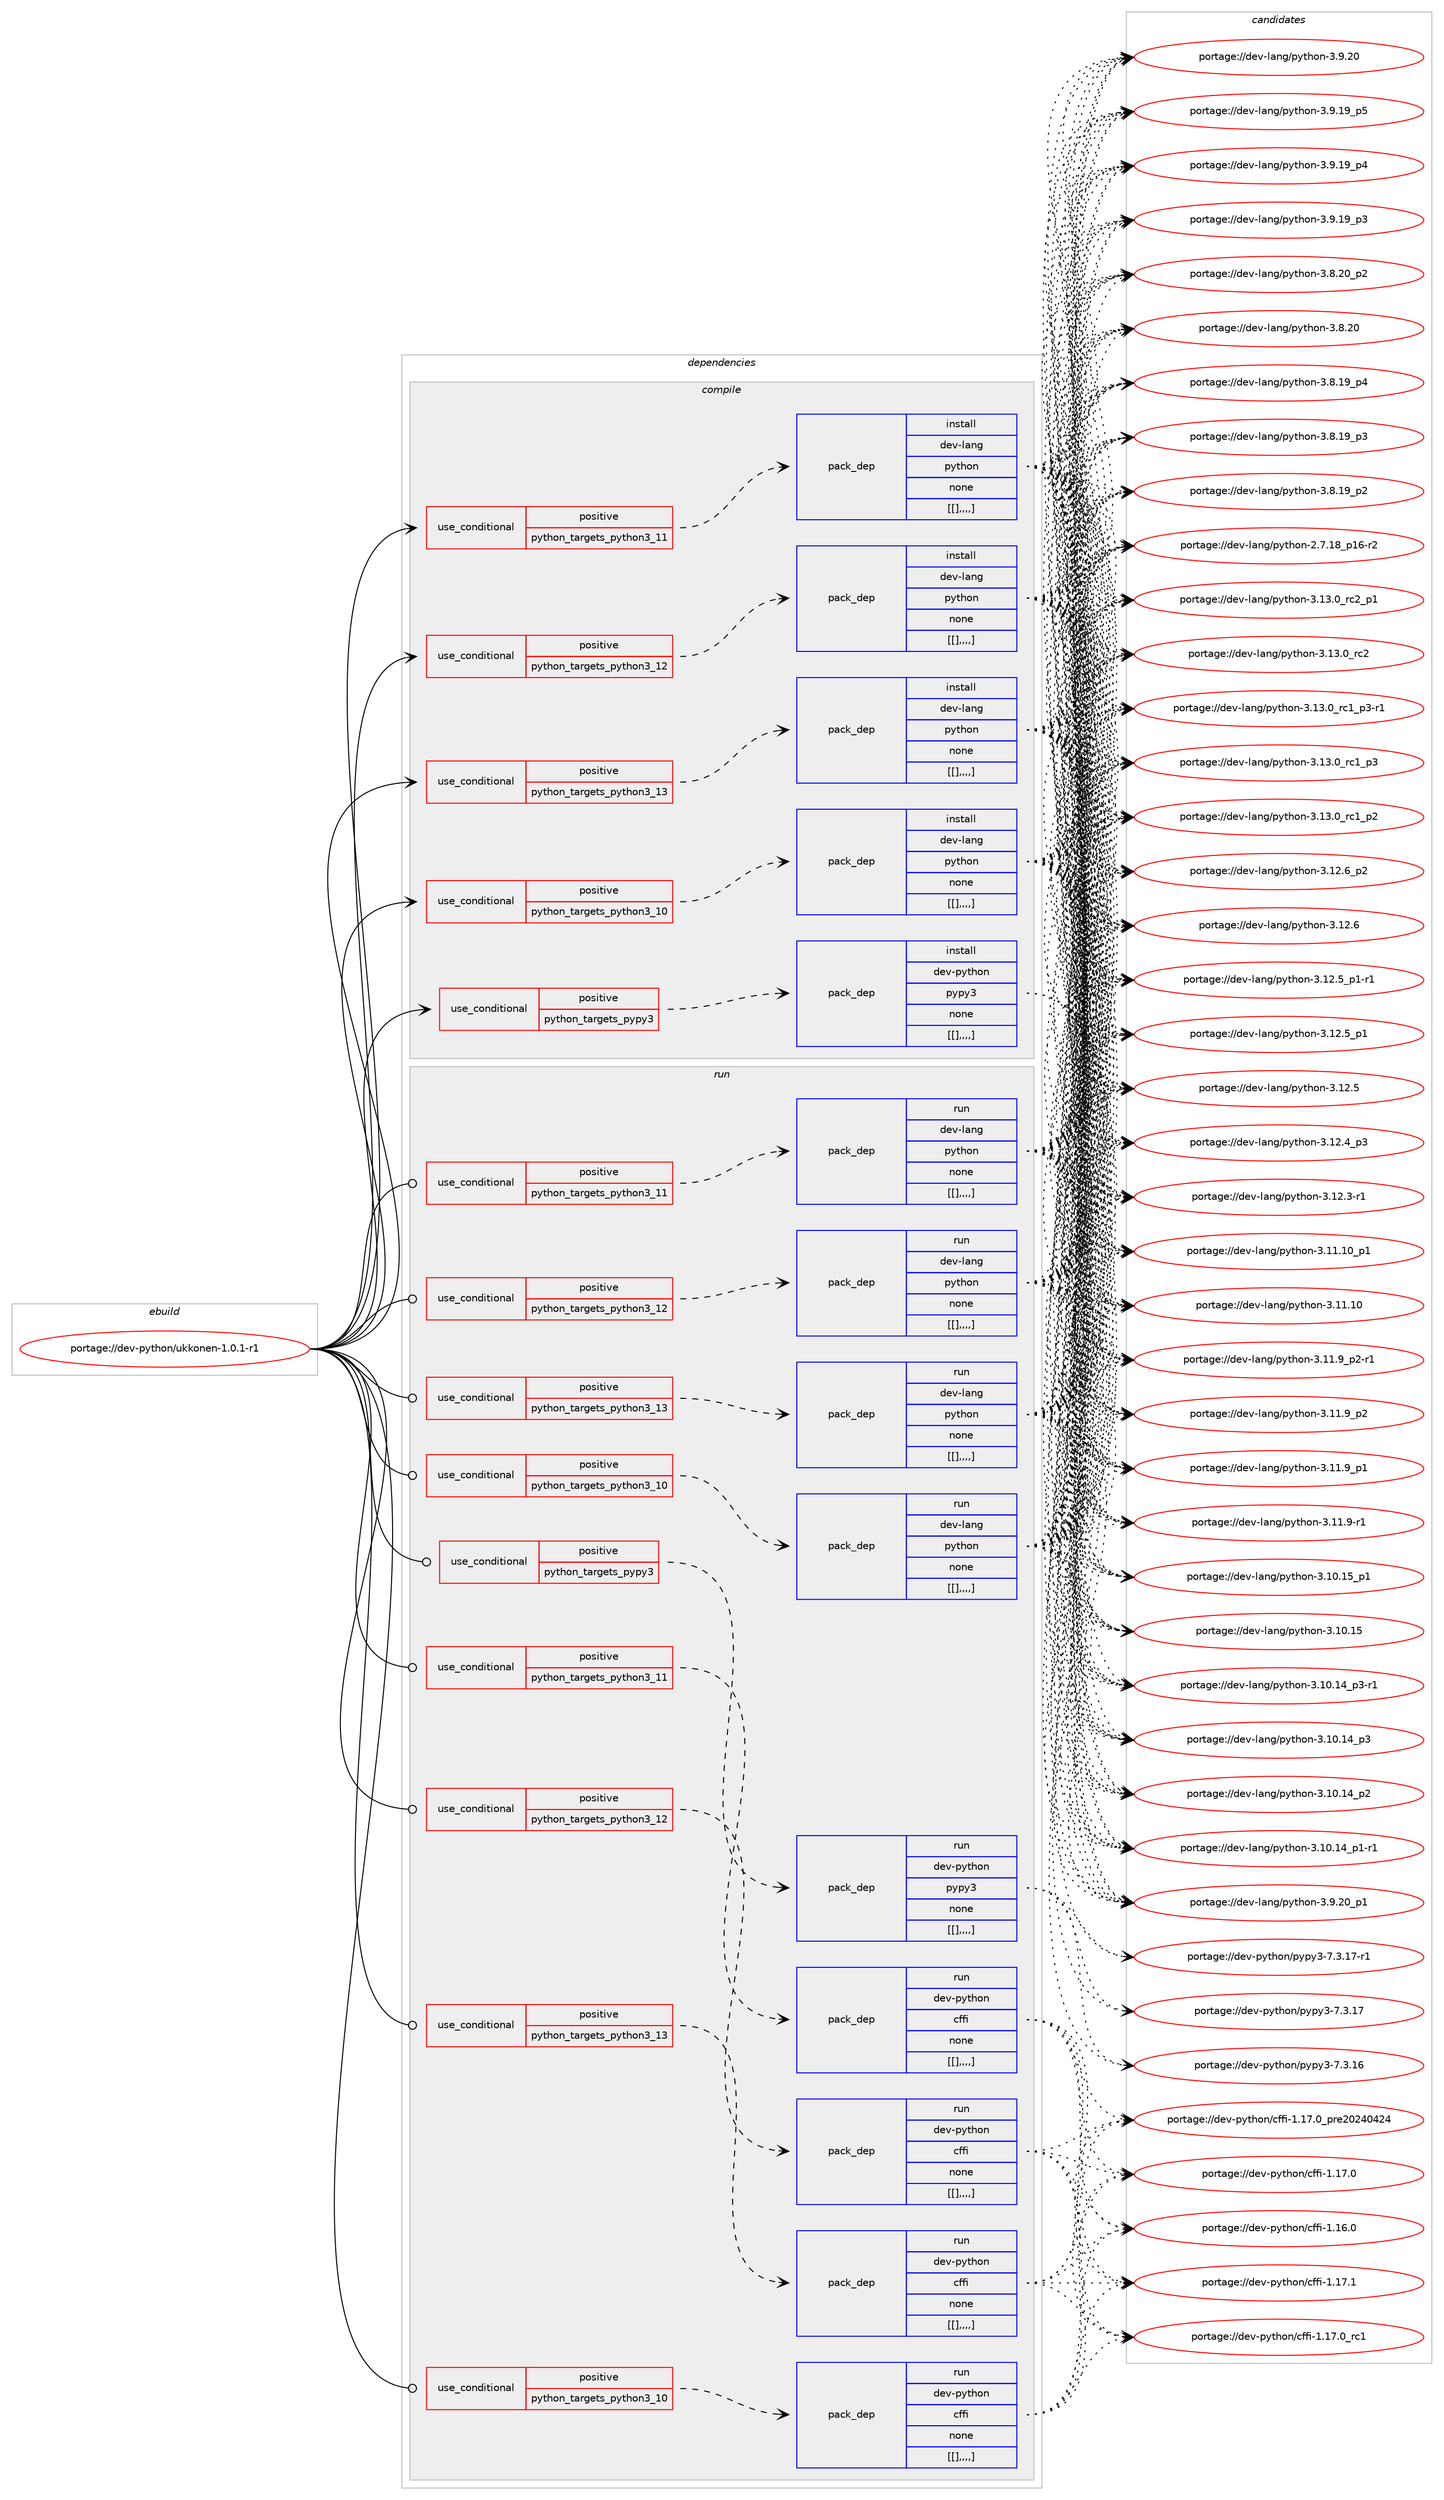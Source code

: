 digraph prolog {

# *************
# Graph options
# *************

newrank=true;
concentrate=true;
compound=true;
graph [rankdir=LR,fontname=Helvetica,fontsize=10,ranksep=1.5];#, ranksep=2.5, nodesep=0.2];
edge  [arrowhead=vee];
node  [fontname=Helvetica,fontsize=10];

# **********
# The ebuild
# **********

subgraph cluster_leftcol {
color=gray;
label=<<i>ebuild</i>>;
id [label="portage://dev-python/ukkonen-1.0.1-r1", color=red, width=4, href="../dev-python/ukkonen-1.0.1-r1.svg"];
}

# ****************
# The dependencies
# ****************

subgraph cluster_midcol {
color=gray;
label=<<i>dependencies</i>>;
subgraph cluster_compile {
fillcolor="#eeeeee";
style=filled;
label=<<i>compile</i>>;
subgraph cond42586 {
dependency169951 [label=<<TABLE BORDER="0" CELLBORDER="1" CELLSPACING="0" CELLPADDING="4"><TR><TD ROWSPAN="3" CELLPADDING="10">use_conditional</TD></TR><TR><TD>positive</TD></TR><TR><TD>python_targets_pypy3</TD></TR></TABLE>>, shape=none, color=red];
subgraph pack126102 {
dependency169952 [label=<<TABLE BORDER="0" CELLBORDER="1" CELLSPACING="0" CELLPADDING="4" WIDTH="220"><TR><TD ROWSPAN="6" CELLPADDING="30">pack_dep</TD></TR><TR><TD WIDTH="110">install</TD></TR><TR><TD>dev-python</TD></TR><TR><TD>pypy3</TD></TR><TR><TD>none</TD></TR><TR><TD>[[],,,,]</TD></TR></TABLE>>, shape=none, color=blue];
}
dependency169951:e -> dependency169952:w [weight=20,style="dashed",arrowhead="vee"];
}
id:e -> dependency169951:w [weight=20,style="solid",arrowhead="vee"];
subgraph cond42587 {
dependency169953 [label=<<TABLE BORDER="0" CELLBORDER="1" CELLSPACING="0" CELLPADDING="4"><TR><TD ROWSPAN="3" CELLPADDING="10">use_conditional</TD></TR><TR><TD>positive</TD></TR><TR><TD>python_targets_python3_10</TD></TR></TABLE>>, shape=none, color=red];
subgraph pack126103 {
dependency169954 [label=<<TABLE BORDER="0" CELLBORDER="1" CELLSPACING="0" CELLPADDING="4" WIDTH="220"><TR><TD ROWSPAN="6" CELLPADDING="30">pack_dep</TD></TR><TR><TD WIDTH="110">install</TD></TR><TR><TD>dev-lang</TD></TR><TR><TD>python</TD></TR><TR><TD>none</TD></TR><TR><TD>[[],,,,]</TD></TR></TABLE>>, shape=none, color=blue];
}
dependency169953:e -> dependency169954:w [weight=20,style="dashed",arrowhead="vee"];
}
id:e -> dependency169953:w [weight=20,style="solid",arrowhead="vee"];
subgraph cond42588 {
dependency169955 [label=<<TABLE BORDER="0" CELLBORDER="1" CELLSPACING="0" CELLPADDING="4"><TR><TD ROWSPAN="3" CELLPADDING="10">use_conditional</TD></TR><TR><TD>positive</TD></TR><TR><TD>python_targets_python3_11</TD></TR></TABLE>>, shape=none, color=red];
subgraph pack126104 {
dependency169956 [label=<<TABLE BORDER="0" CELLBORDER="1" CELLSPACING="0" CELLPADDING="4" WIDTH="220"><TR><TD ROWSPAN="6" CELLPADDING="30">pack_dep</TD></TR><TR><TD WIDTH="110">install</TD></TR><TR><TD>dev-lang</TD></TR><TR><TD>python</TD></TR><TR><TD>none</TD></TR><TR><TD>[[],,,,]</TD></TR></TABLE>>, shape=none, color=blue];
}
dependency169955:e -> dependency169956:w [weight=20,style="dashed",arrowhead="vee"];
}
id:e -> dependency169955:w [weight=20,style="solid",arrowhead="vee"];
subgraph cond42589 {
dependency169957 [label=<<TABLE BORDER="0" CELLBORDER="1" CELLSPACING="0" CELLPADDING="4"><TR><TD ROWSPAN="3" CELLPADDING="10">use_conditional</TD></TR><TR><TD>positive</TD></TR><TR><TD>python_targets_python3_12</TD></TR></TABLE>>, shape=none, color=red];
subgraph pack126105 {
dependency169958 [label=<<TABLE BORDER="0" CELLBORDER="1" CELLSPACING="0" CELLPADDING="4" WIDTH="220"><TR><TD ROWSPAN="6" CELLPADDING="30">pack_dep</TD></TR><TR><TD WIDTH="110">install</TD></TR><TR><TD>dev-lang</TD></TR><TR><TD>python</TD></TR><TR><TD>none</TD></TR><TR><TD>[[],,,,]</TD></TR></TABLE>>, shape=none, color=blue];
}
dependency169957:e -> dependency169958:w [weight=20,style="dashed",arrowhead="vee"];
}
id:e -> dependency169957:w [weight=20,style="solid",arrowhead="vee"];
subgraph cond42590 {
dependency169959 [label=<<TABLE BORDER="0" CELLBORDER="1" CELLSPACING="0" CELLPADDING="4"><TR><TD ROWSPAN="3" CELLPADDING="10">use_conditional</TD></TR><TR><TD>positive</TD></TR><TR><TD>python_targets_python3_13</TD></TR></TABLE>>, shape=none, color=red];
subgraph pack126106 {
dependency169960 [label=<<TABLE BORDER="0" CELLBORDER="1" CELLSPACING="0" CELLPADDING="4" WIDTH="220"><TR><TD ROWSPAN="6" CELLPADDING="30">pack_dep</TD></TR><TR><TD WIDTH="110">install</TD></TR><TR><TD>dev-lang</TD></TR><TR><TD>python</TD></TR><TR><TD>none</TD></TR><TR><TD>[[],,,,]</TD></TR></TABLE>>, shape=none, color=blue];
}
dependency169959:e -> dependency169960:w [weight=20,style="dashed",arrowhead="vee"];
}
id:e -> dependency169959:w [weight=20,style="solid",arrowhead="vee"];
}
subgraph cluster_compileandrun {
fillcolor="#eeeeee";
style=filled;
label=<<i>compile and run</i>>;
}
subgraph cluster_run {
fillcolor="#eeeeee";
style=filled;
label=<<i>run</i>>;
subgraph cond42591 {
dependency169961 [label=<<TABLE BORDER="0" CELLBORDER="1" CELLSPACING="0" CELLPADDING="4"><TR><TD ROWSPAN="3" CELLPADDING="10">use_conditional</TD></TR><TR><TD>positive</TD></TR><TR><TD>python_targets_pypy3</TD></TR></TABLE>>, shape=none, color=red];
subgraph pack126107 {
dependency169962 [label=<<TABLE BORDER="0" CELLBORDER="1" CELLSPACING="0" CELLPADDING="4" WIDTH="220"><TR><TD ROWSPAN="6" CELLPADDING="30">pack_dep</TD></TR><TR><TD WIDTH="110">run</TD></TR><TR><TD>dev-python</TD></TR><TR><TD>pypy3</TD></TR><TR><TD>none</TD></TR><TR><TD>[[],,,,]</TD></TR></TABLE>>, shape=none, color=blue];
}
dependency169961:e -> dependency169962:w [weight=20,style="dashed",arrowhead="vee"];
}
id:e -> dependency169961:w [weight=20,style="solid",arrowhead="odot"];
subgraph cond42592 {
dependency169963 [label=<<TABLE BORDER="0" CELLBORDER="1" CELLSPACING="0" CELLPADDING="4"><TR><TD ROWSPAN="3" CELLPADDING="10">use_conditional</TD></TR><TR><TD>positive</TD></TR><TR><TD>python_targets_python3_10</TD></TR></TABLE>>, shape=none, color=red];
subgraph pack126108 {
dependency169964 [label=<<TABLE BORDER="0" CELLBORDER="1" CELLSPACING="0" CELLPADDING="4" WIDTH="220"><TR><TD ROWSPAN="6" CELLPADDING="30">pack_dep</TD></TR><TR><TD WIDTH="110">run</TD></TR><TR><TD>dev-lang</TD></TR><TR><TD>python</TD></TR><TR><TD>none</TD></TR><TR><TD>[[],,,,]</TD></TR></TABLE>>, shape=none, color=blue];
}
dependency169963:e -> dependency169964:w [weight=20,style="dashed",arrowhead="vee"];
}
id:e -> dependency169963:w [weight=20,style="solid",arrowhead="odot"];
subgraph cond42593 {
dependency169965 [label=<<TABLE BORDER="0" CELLBORDER="1" CELLSPACING="0" CELLPADDING="4"><TR><TD ROWSPAN="3" CELLPADDING="10">use_conditional</TD></TR><TR><TD>positive</TD></TR><TR><TD>python_targets_python3_10</TD></TR></TABLE>>, shape=none, color=red];
subgraph pack126109 {
dependency169966 [label=<<TABLE BORDER="0" CELLBORDER="1" CELLSPACING="0" CELLPADDING="4" WIDTH="220"><TR><TD ROWSPAN="6" CELLPADDING="30">pack_dep</TD></TR><TR><TD WIDTH="110">run</TD></TR><TR><TD>dev-python</TD></TR><TR><TD>cffi</TD></TR><TR><TD>none</TD></TR><TR><TD>[[],,,,]</TD></TR></TABLE>>, shape=none, color=blue];
}
dependency169965:e -> dependency169966:w [weight=20,style="dashed",arrowhead="vee"];
}
id:e -> dependency169965:w [weight=20,style="solid",arrowhead="odot"];
subgraph cond42594 {
dependency169967 [label=<<TABLE BORDER="0" CELLBORDER="1" CELLSPACING="0" CELLPADDING="4"><TR><TD ROWSPAN="3" CELLPADDING="10">use_conditional</TD></TR><TR><TD>positive</TD></TR><TR><TD>python_targets_python3_11</TD></TR></TABLE>>, shape=none, color=red];
subgraph pack126110 {
dependency169968 [label=<<TABLE BORDER="0" CELLBORDER="1" CELLSPACING="0" CELLPADDING="4" WIDTH="220"><TR><TD ROWSPAN="6" CELLPADDING="30">pack_dep</TD></TR><TR><TD WIDTH="110">run</TD></TR><TR><TD>dev-lang</TD></TR><TR><TD>python</TD></TR><TR><TD>none</TD></TR><TR><TD>[[],,,,]</TD></TR></TABLE>>, shape=none, color=blue];
}
dependency169967:e -> dependency169968:w [weight=20,style="dashed",arrowhead="vee"];
}
id:e -> dependency169967:w [weight=20,style="solid",arrowhead="odot"];
subgraph cond42595 {
dependency169969 [label=<<TABLE BORDER="0" CELLBORDER="1" CELLSPACING="0" CELLPADDING="4"><TR><TD ROWSPAN="3" CELLPADDING="10">use_conditional</TD></TR><TR><TD>positive</TD></TR><TR><TD>python_targets_python3_11</TD></TR></TABLE>>, shape=none, color=red];
subgraph pack126111 {
dependency169970 [label=<<TABLE BORDER="0" CELLBORDER="1" CELLSPACING="0" CELLPADDING="4" WIDTH="220"><TR><TD ROWSPAN="6" CELLPADDING="30">pack_dep</TD></TR><TR><TD WIDTH="110">run</TD></TR><TR><TD>dev-python</TD></TR><TR><TD>cffi</TD></TR><TR><TD>none</TD></TR><TR><TD>[[],,,,]</TD></TR></TABLE>>, shape=none, color=blue];
}
dependency169969:e -> dependency169970:w [weight=20,style="dashed",arrowhead="vee"];
}
id:e -> dependency169969:w [weight=20,style="solid",arrowhead="odot"];
subgraph cond42596 {
dependency169971 [label=<<TABLE BORDER="0" CELLBORDER="1" CELLSPACING="0" CELLPADDING="4"><TR><TD ROWSPAN="3" CELLPADDING="10">use_conditional</TD></TR><TR><TD>positive</TD></TR><TR><TD>python_targets_python3_12</TD></TR></TABLE>>, shape=none, color=red];
subgraph pack126112 {
dependency169972 [label=<<TABLE BORDER="0" CELLBORDER="1" CELLSPACING="0" CELLPADDING="4" WIDTH="220"><TR><TD ROWSPAN="6" CELLPADDING="30">pack_dep</TD></TR><TR><TD WIDTH="110">run</TD></TR><TR><TD>dev-lang</TD></TR><TR><TD>python</TD></TR><TR><TD>none</TD></TR><TR><TD>[[],,,,]</TD></TR></TABLE>>, shape=none, color=blue];
}
dependency169971:e -> dependency169972:w [weight=20,style="dashed",arrowhead="vee"];
}
id:e -> dependency169971:w [weight=20,style="solid",arrowhead="odot"];
subgraph cond42597 {
dependency169973 [label=<<TABLE BORDER="0" CELLBORDER="1" CELLSPACING="0" CELLPADDING="4"><TR><TD ROWSPAN="3" CELLPADDING="10">use_conditional</TD></TR><TR><TD>positive</TD></TR><TR><TD>python_targets_python3_12</TD></TR></TABLE>>, shape=none, color=red];
subgraph pack126113 {
dependency169974 [label=<<TABLE BORDER="0" CELLBORDER="1" CELLSPACING="0" CELLPADDING="4" WIDTH="220"><TR><TD ROWSPAN="6" CELLPADDING="30">pack_dep</TD></TR><TR><TD WIDTH="110">run</TD></TR><TR><TD>dev-python</TD></TR><TR><TD>cffi</TD></TR><TR><TD>none</TD></TR><TR><TD>[[],,,,]</TD></TR></TABLE>>, shape=none, color=blue];
}
dependency169973:e -> dependency169974:w [weight=20,style="dashed",arrowhead="vee"];
}
id:e -> dependency169973:w [weight=20,style="solid",arrowhead="odot"];
subgraph cond42598 {
dependency169975 [label=<<TABLE BORDER="0" CELLBORDER="1" CELLSPACING="0" CELLPADDING="4"><TR><TD ROWSPAN="3" CELLPADDING="10">use_conditional</TD></TR><TR><TD>positive</TD></TR><TR><TD>python_targets_python3_13</TD></TR></TABLE>>, shape=none, color=red];
subgraph pack126114 {
dependency169976 [label=<<TABLE BORDER="0" CELLBORDER="1" CELLSPACING="0" CELLPADDING="4" WIDTH="220"><TR><TD ROWSPAN="6" CELLPADDING="30">pack_dep</TD></TR><TR><TD WIDTH="110">run</TD></TR><TR><TD>dev-lang</TD></TR><TR><TD>python</TD></TR><TR><TD>none</TD></TR><TR><TD>[[],,,,]</TD></TR></TABLE>>, shape=none, color=blue];
}
dependency169975:e -> dependency169976:w [weight=20,style="dashed",arrowhead="vee"];
}
id:e -> dependency169975:w [weight=20,style="solid",arrowhead="odot"];
subgraph cond42599 {
dependency169977 [label=<<TABLE BORDER="0" CELLBORDER="1" CELLSPACING="0" CELLPADDING="4"><TR><TD ROWSPAN="3" CELLPADDING="10">use_conditional</TD></TR><TR><TD>positive</TD></TR><TR><TD>python_targets_python3_13</TD></TR></TABLE>>, shape=none, color=red];
subgraph pack126115 {
dependency169978 [label=<<TABLE BORDER="0" CELLBORDER="1" CELLSPACING="0" CELLPADDING="4" WIDTH="220"><TR><TD ROWSPAN="6" CELLPADDING="30">pack_dep</TD></TR><TR><TD WIDTH="110">run</TD></TR><TR><TD>dev-python</TD></TR><TR><TD>cffi</TD></TR><TR><TD>none</TD></TR><TR><TD>[[],,,,]</TD></TR></TABLE>>, shape=none, color=blue];
}
dependency169977:e -> dependency169978:w [weight=20,style="dashed",arrowhead="vee"];
}
id:e -> dependency169977:w [weight=20,style="solid",arrowhead="odot"];
}
}

# **************
# The candidates
# **************

subgraph cluster_choices {
rank=same;
color=gray;
label=<<i>candidates</i>>;

subgraph choice126102 {
color=black;
nodesep=1;
choice100101118451121211161041111104711212111212151455546514649554511449 [label="portage://dev-python/pypy3-7.3.17-r1", color=red, width=4,href="../dev-python/pypy3-7.3.17-r1.svg"];
choice10010111845112121116104111110471121211121215145554651464955 [label="portage://dev-python/pypy3-7.3.17", color=red, width=4,href="../dev-python/pypy3-7.3.17.svg"];
choice10010111845112121116104111110471121211121215145554651464954 [label="portage://dev-python/pypy3-7.3.16", color=red, width=4,href="../dev-python/pypy3-7.3.16.svg"];
dependency169952:e -> choice100101118451121211161041111104711212111212151455546514649554511449:w [style=dotted,weight="100"];
dependency169952:e -> choice10010111845112121116104111110471121211121215145554651464955:w [style=dotted,weight="100"];
dependency169952:e -> choice10010111845112121116104111110471121211121215145554651464954:w [style=dotted,weight="100"];
}
subgraph choice126103 {
color=black;
nodesep=1;
choice100101118451089711010347112121116104111110455146495146489511499509511249 [label="portage://dev-lang/python-3.13.0_rc2_p1", color=red, width=4,href="../dev-lang/python-3.13.0_rc2_p1.svg"];
choice10010111845108971101034711212111610411111045514649514648951149950 [label="portage://dev-lang/python-3.13.0_rc2", color=red, width=4,href="../dev-lang/python-3.13.0_rc2.svg"];
choice1001011184510897110103471121211161041111104551464951464895114994995112514511449 [label="portage://dev-lang/python-3.13.0_rc1_p3-r1", color=red, width=4,href="../dev-lang/python-3.13.0_rc1_p3-r1.svg"];
choice100101118451089711010347112121116104111110455146495146489511499499511251 [label="portage://dev-lang/python-3.13.0_rc1_p3", color=red, width=4,href="../dev-lang/python-3.13.0_rc1_p3.svg"];
choice100101118451089711010347112121116104111110455146495146489511499499511250 [label="portage://dev-lang/python-3.13.0_rc1_p2", color=red, width=4,href="../dev-lang/python-3.13.0_rc1_p2.svg"];
choice100101118451089711010347112121116104111110455146495046549511250 [label="portage://dev-lang/python-3.12.6_p2", color=red, width=4,href="../dev-lang/python-3.12.6_p2.svg"];
choice10010111845108971101034711212111610411111045514649504654 [label="portage://dev-lang/python-3.12.6", color=red, width=4,href="../dev-lang/python-3.12.6.svg"];
choice1001011184510897110103471121211161041111104551464950465395112494511449 [label="portage://dev-lang/python-3.12.5_p1-r1", color=red, width=4,href="../dev-lang/python-3.12.5_p1-r1.svg"];
choice100101118451089711010347112121116104111110455146495046539511249 [label="portage://dev-lang/python-3.12.5_p1", color=red, width=4,href="../dev-lang/python-3.12.5_p1.svg"];
choice10010111845108971101034711212111610411111045514649504653 [label="portage://dev-lang/python-3.12.5", color=red, width=4,href="../dev-lang/python-3.12.5.svg"];
choice100101118451089711010347112121116104111110455146495046529511251 [label="portage://dev-lang/python-3.12.4_p3", color=red, width=4,href="../dev-lang/python-3.12.4_p3.svg"];
choice100101118451089711010347112121116104111110455146495046514511449 [label="portage://dev-lang/python-3.12.3-r1", color=red, width=4,href="../dev-lang/python-3.12.3-r1.svg"];
choice10010111845108971101034711212111610411111045514649494649489511249 [label="portage://dev-lang/python-3.11.10_p1", color=red, width=4,href="../dev-lang/python-3.11.10_p1.svg"];
choice1001011184510897110103471121211161041111104551464949464948 [label="portage://dev-lang/python-3.11.10", color=red, width=4,href="../dev-lang/python-3.11.10.svg"];
choice1001011184510897110103471121211161041111104551464949465795112504511449 [label="portage://dev-lang/python-3.11.9_p2-r1", color=red, width=4,href="../dev-lang/python-3.11.9_p2-r1.svg"];
choice100101118451089711010347112121116104111110455146494946579511250 [label="portage://dev-lang/python-3.11.9_p2", color=red, width=4,href="../dev-lang/python-3.11.9_p2.svg"];
choice100101118451089711010347112121116104111110455146494946579511249 [label="portage://dev-lang/python-3.11.9_p1", color=red, width=4,href="../dev-lang/python-3.11.9_p1.svg"];
choice100101118451089711010347112121116104111110455146494946574511449 [label="portage://dev-lang/python-3.11.9-r1", color=red, width=4,href="../dev-lang/python-3.11.9-r1.svg"];
choice10010111845108971101034711212111610411111045514649484649539511249 [label="portage://dev-lang/python-3.10.15_p1", color=red, width=4,href="../dev-lang/python-3.10.15_p1.svg"];
choice1001011184510897110103471121211161041111104551464948464953 [label="portage://dev-lang/python-3.10.15", color=red, width=4,href="../dev-lang/python-3.10.15.svg"];
choice100101118451089711010347112121116104111110455146494846495295112514511449 [label="portage://dev-lang/python-3.10.14_p3-r1", color=red, width=4,href="../dev-lang/python-3.10.14_p3-r1.svg"];
choice10010111845108971101034711212111610411111045514649484649529511251 [label="portage://dev-lang/python-3.10.14_p3", color=red, width=4,href="../dev-lang/python-3.10.14_p3.svg"];
choice10010111845108971101034711212111610411111045514649484649529511250 [label="portage://dev-lang/python-3.10.14_p2", color=red, width=4,href="../dev-lang/python-3.10.14_p2.svg"];
choice100101118451089711010347112121116104111110455146494846495295112494511449 [label="portage://dev-lang/python-3.10.14_p1-r1", color=red, width=4,href="../dev-lang/python-3.10.14_p1-r1.svg"];
choice100101118451089711010347112121116104111110455146574650489511249 [label="portage://dev-lang/python-3.9.20_p1", color=red, width=4,href="../dev-lang/python-3.9.20_p1.svg"];
choice10010111845108971101034711212111610411111045514657465048 [label="portage://dev-lang/python-3.9.20", color=red, width=4,href="../dev-lang/python-3.9.20.svg"];
choice100101118451089711010347112121116104111110455146574649579511253 [label="portage://dev-lang/python-3.9.19_p5", color=red, width=4,href="../dev-lang/python-3.9.19_p5.svg"];
choice100101118451089711010347112121116104111110455146574649579511252 [label="portage://dev-lang/python-3.9.19_p4", color=red, width=4,href="../dev-lang/python-3.9.19_p4.svg"];
choice100101118451089711010347112121116104111110455146574649579511251 [label="portage://dev-lang/python-3.9.19_p3", color=red, width=4,href="../dev-lang/python-3.9.19_p3.svg"];
choice100101118451089711010347112121116104111110455146564650489511250 [label="portage://dev-lang/python-3.8.20_p2", color=red, width=4,href="../dev-lang/python-3.8.20_p2.svg"];
choice10010111845108971101034711212111610411111045514656465048 [label="portage://dev-lang/python-3.8.20", color=red, width=4,href="../dev-lang/python-3.8.20.svg"];
choice100101118451089711010347112121116104111110455146564649579511252 [label="portage://dev-lang/python-3.8.19_p4", color=red, width=4,href="../dev-lang/python-3.8.19_p4.svg"];
choice100101118451089711010347112121116104111110455146564649579511251 [label="portage://dev-lang/python-3.8.19_p3", color=red, width=4,href="../dev-lang/python-3.8.19_p3.svg"];
choice100101118451089711010347112121116104111110455146564649579511250 [label="portage://dev-lang/python-3.8.19_p2", color=red, width=4,href="../dev-lang/python-3.8.19_p2.svg"];
choice100101118451089711010347112121116104111110455046554649569511249544511450 [label="portage://dev-lang/python-2.7.18_p16-r2", color=red, width=4,href="../dev-lang/python-2.7.18_p16-r2.svg"];
dependency169954:e -> choice100101118451089711010347112121116104111110455146495146489511499509511249:w [style=dotted,weight="100"];
dependency169954:e -> choice10010111845108971101034711212111610411111045514649514648951149950:w [style=dotted,weight="100"];
dependency169954:e -> choice1001011184510897110103471121211161041111104551464951464895114994995112514511449:w [style=dotted,weight="100"];
dependency169954:e -> choice100101118451089711010347112121116104111110455146495146489511499499511251:w [style=dotted,weight="100"];
dependency169954:e -> choice100101118451089711010347112121116104111110455146495146489511499499511250:w [style=dotted,weight="100"];
dependency169954:e -> choice100101118451089711010347112121116104111110455146495046549511250:w [style=dotted,weight="100"];
dependency169954:e -> choice10010111845108971101034711212111610411111045514649504654:w [style=dotted,weight="100"];
dependency169954:e -> choice1001011184510897110103471121211161041111104551464950465395112494511449:w [style=dotted,weight="100"];
dependency169954:e -> choice100101118451089711010347112121116104111110455146495046539511249:w [style=dotted,weight="100"];
dependency169954:e -> choice10010111845108971101034711212111610411111045514649504653:w [style=dotted,weight="100"];
dependency169954:e -> choice100101118451089711010347112121116104111110455146495046529511251:w [style=dotted,weight="100"];
dependency169954:e -> choice100101118451089711010347112121116104111110455146495046514511449:w [style=dotted,weight="100"];
dependency169954:e -> choice10010111845108971101034711212111610411111045514649494649489511249:w [style=dotted,weight="100"];
dependency169954:e -> choice1001011184510897110103471121211161041111104551464949464948:w [style=dotted,weight="100"];
dependency169954:e -> choice1001011184510897110103471121211161041111104551464949465795112504511449:w [style=dotted,weight="100"];
dependency169954:e -> choice100101118451089711010347112121116104111110455146494946579511250:w [style=dotted,weight="100"];
dependency169954:e -> choice100101118451089711010347112121116104111110455146494946579511249:w [style=dotted,weight="100"];
dependency169954:e -> choice100101118451089711010347112121116104111110455146494946574511449:w [style=dotted,weight="100"];
dependency169954:e -> choice10010111845108971101034711212111610411111045514649484649539511249:w [style=dotted,weight="100"];
dependency169954:e -> choice1001011184510897110103471121211161041111104551464948464953:w [style=dotted,weight="100"];
dependency169954:e -> choice100101118451089711010347112121116104111110455146494846495295112514511449:w [style=dotted,weight="100"];
dependency169954:e -> choice10010111845108971101034711212111610411111045514649484649529511251:w [style=dotted,weight="100"];
dependency169954:e -> choice10010111845108971101034711212111610411111045514649484649529511250:w [style=dotted,weight="100"];
dependency169954:e -> choice100101118451089711010347112121116104111110455146494846495295112494511449:w [style=dotted,weight="100"];
dependency169954:e -> choice100101118451089711010347112121116104111110455146574650489511249:w [style=dotted,weight="100"];
dependency169954:e -> choice10010111845108971101034711212111610411111045514657465048:w [style=dotted,weight="100"];
dependency169954:e -> choice100101118451089711010347112121116104111110455146574649579511253:w [style=dotted,weight="100"];
dependency169954:e -> choice100101118451089711010347112121116104111110455146574649579511252:w [style=dotted,weight="100"];
dependency169954:e -> choice100101118451089711010347112121116104111110455146574649579511251:w [style=dotted,weight="100"];
dependency169954:e -> choice100101118451089711010347112121116104111110455146564650489511250:w [style=dotted,weight="100"];
dependency169954:e -> choice10010111845108971101034711212111610411111045514656465048:w [style=dotted,weight="100"];
dependency169954:e -> choice100101118451089711010347112121116104111110455146564649579511252:w [style=dotted,weight="100"];
dependency169954:e -> choice100101118451089711010347112121116104111110455146564649579511251:w [style=dotted,weight="100"];
dependency169954:e -> choice100101118451089711010347112121116104111110455146564649579511250:w [style=dotted,weight="100"];
dependency169954:e -> choice100101118451089711010347112121116104111110455046554649569511249544511450:w [style=dotted,weight="100"];
}
subgraph choice126104 {
color=black;
nodesep=1;
choice100101118451089711010347112121116104111110455146495146489511499509511249 [label="portage://dev-lang/python-3.13.0_rc2_p1", color=red, width=4,href="../dev-lang/python-3.13.0_rc2_p1.svg"];
choice10010111845108971101034711212111610411111045514649514648951149950 [label="portage://dev-lang/python-3.13.0_rc2", color=red, width=4,href="../dev-lang/python-3.13.0_rc2.svg"];
choice1001011184510897110103471121211161041111104551464951464895114994995112514511449 [label="portage://dev-lang/python-3.13.0_rc1_p3-r1", color=red, width=4,href="../dev-lang/python-3.13.0_rc1_p3-r1.svg"];
choice100101118451089711010347112121116104111110455146495146489511499499511251 [label="portage://dev-lang/python-3.13.0_rc1_p3", color=red, width=4,href="../dev-lang/python-3.13.0_rc1_p3.svg"];
choice100101118451089711010347112121116104111110455146495146489511499499511250 [label="portage://dev-lang/python-3.13.0_rc1_p2", color=red, width=4,href="../dev-lang/python-3.13.0_rc1_p2.svg"];
choice100101118451089711010347112121116104111110455146495046549511250 [label="portage://dev-lang/python-3.12.6_p2", color=red, width=4,href="../dev-lang/python-3.12.6_p2.svg"];
choice10010111845108971101034711212111610411111045514649504654 [label="portage://dev-lang/python-3.12.6", color=red, width=4,href="../dev-lang/python-3.12.6.svg"];
choice1001011184510897110103471121211161041111104551464950465395112494511449 [label="portage://dev-lang/python-3.12.5_p1-r1", color=red, width=4,href="../dev-lang/python-3.12.5_p1-r1.svg"];
choice100101118451089711010347112121116104111110455146495046539511249 [label="portage://dev-lang/python-3.12.5_p1", color=red, width=4,href="../dev-lang/python-3.12.5_p1.svg"];
choice10010111845108971101034711212111610411111045514649504653 [label="portage://dev-lang/python-3.12.5", color=red, width=4,href="../dev-lang/python-3.12.5.svg"];
choice100101118451089711010347112121116104111110455146495046529511251 [label="portage://dev-lang/python-3.12.4_p3", color=red, width=4,href="../dev-lang/python-3.12.4_p3.svg"];
choice100101118451089711010347112121116104111110455146495046514511449 [label="portage://dev-lang/python-3.12.3-r1", color=red, width=4,href="../dev-lang/python-3.12.3-r1.svg"];
choice10010111845108971101034711212111610411111045514649494649489511249 [label="portage://dev-lang/python-3.11.10_p1", color=red, width=4,href="../dev-lang/python-3.11.10_p1.svg"];
choice1001011184510897110103471121211161041111104551464949464948 [label="portage://dev-lang/python-3.11.10", color=red, width=4,href="../dev-lang/python-3.11.10.svg"];
choice1001011184510897110103471121211161041111104551464949465795112504511449 [label="portage://dev-lang/python-3.11.9_p2-r1", color=red, width=4,href="../dev-lang/python-3.11.9_p2-r1.svg"];
choice100101118451089711010347112121116104111110455146494946579511250 [label="portage://dev-lang/python-3.11.9_p2", color=red, width=4,href="../dev-lang/python-3.11.9_p2.svg"];
choice100101118451089711010347112121116104111110455146494946579511249 [label="portage://dev-lang/python-3.11.9_p1", color=red, width=4,href="../dev-lang/python-3.11.9_p1.svg"];
choice100101118451089711010347112121116104111110455146494946574511449 [label="portage://dev-lang/python-3.11.9-r1", color=red, width=4,href="../dev-lang/python-3.11.9-r1.svg"];
choice10010111845108971101034711212111610411111045514649484649539511249 [label="portage://dev-lang/python-3.10.15_p1", color=red, width=4,href="../dev-lang/python-3.10.15_p1.svg"];
choice1001011184510897110103471121211161041111104551464948464953 [label="portage://dev-lang/python-3.10.15", color=red, width=4,href="../dev-lang/python-3.10.15.svg"];
choice100101118451089711010347112121116104111110455146494846495295112514511449 [label="portage://dev-lang/python-3.10.14_p3-r1", color=red, width=4,href="../dev-lang/python-3.10.14_p3-r1.svg"];
choice10010111845108971101034711212111610411111045514649484649529511251 [label="portage://dev-lang/python-3.10.14_p3", color=red, width=4,href="../dev-lang/python-3.10.14_p3.svg"];
choice10010111845108971101034711212111610411111045514649484649529511250 [label="portage://dev-lang/python-3.10.14_p2", color=red, width=4,href="../dev-lang/python-3.10.14_p2.svg"];
choice100101118451089711010347112121116104111110455146494846495295112494511449 [label="portage://dev-lang/python-3.10.14_p1-r1", color=red, width=4,href="../dev-lang/python-3.10.14_p1-r1.svg"];
choice100101118451089711010347112121116104111110455146574650489511249 [label="portage://dev-lang/python-3.9.20_p1", color=red, width=4,href="../dev-lang/python-3.9.20_p1.svg"];
choice10010111845108971101034711212111610411111045514657465048 [label="portage://dev-lang/python-3.9.20", color=red, width=4,href="../dev-lang/python-3.9.20.svg"];
choice100101118451089711010347112121116104111110455146574649579511253 [label="portage://dev-lang/python-3.9.19_p5", color=red, width=4,href="../dev-lang/python-3.9.19_p5.svg"];
choice100101118451089711010347112121116104111110455146574649579511252 [label="portage://dev-lang/python-3.9.19_p4", color=red, width=4,href="../dev-lang/python-3.9.19_p4.svg"];
choice100101118451089711010347112121116104111110455146574649579511251 [label="portage://dev-lang/python-3.9.19_p3", color=red, width=4,href="../dev-lang/python-3.9.19_p3.svg"];
choice100101118451089711010347112121116104111110455146564650489511250 [label="portage://dev-lang/python-3.8.20_p2", color=red, width=4,href="../dev-lang/python-3.8.20_p2.svg"];
choice10010111845108971101034711212111610411111045514656465048 [label="portage://dev-lang/python-3.8.20", color=red, width=4,href="../dev-lang/python-3.8.20.svg"];
choice100101118451089711010347112121116104111110455146564649579511252 [label="portage://dev-lang/python-3.8.19_p4", color=red, width=4,href="../dev-lang/python-3.8.19_p4.svg"];
choice100101118451089711010347112121116104111110455146564649579511251 [label="portage://dev-lang/python-3.8.19_p3", color=red, width=4,href="../dev-lang/python-3.8.19_p3.svg"];
choice100101118451089711010347112121116104111110455146564649579511250 [label="portage://dev-lang/python-3.8.19_p2", color=red, width=4,href="../dev-lang/python-3.8.19_p2.svg"];
choice100101118451089711010347112121116104111110455046554649569511249544511450 [label="portage://dev-lang/python-2.7.18_p16-r2", color=red, width=4,href="../dev-lang/python-2.7.18_p16-r2.svg"];
dependency169956:e -> choice100101118451089711010347112121116104111110455146495146489511499509511249:w [style=dotted,weight="100"];
dependency169956:e -> choice10010111845108971101034711212111610411111045514649514648951149950:w [style=dotted,weight="100"];
dependency169956:e -> choice1001011184510897110103471121211161041111104551464951464895114994995112514511449:w [style=dotted,weight="100"];
dependency169956:e -> choice100101118451089711010347112121116104111110455146495146489511499499511251:w [style=dotted,weight="100"];
dependency169956:e -> choice100101118451089711010347112121116104111110455146495146489511499499511250:w [style=dotted,weight="100"];
dependency169956:e -> choice100101118451089711010347112121116104111110455146495046549511250:w [style=dotted,weight="100"];
dependency169956:e -> choice10010111845108971101034711212111610411111045514649504654:w [style=dotted,weight="100"];
dependency169956:e -> choice1001011184510897110103471121211161041111104551464950465395112494511449:w [style=dotted,weight="100"];
dependency169956:e -> choice100101118451089711010347112121116104111110455146495046539511249:w [style=dotted,weight="100"];
dependency169956:e -> choice10010111845108971101034711212111610411111045514649504653:w [style=dotted,weight="100"];
dependency169956:e -> choice100101118451089711010347112121116104111110455146495046529511251:w [style=dotted,weight="100"];
dependency169956:e -> choice100101118451089711010347112121116104111110455146495046514511449:w [style=dotted,weight="100"];
dependency169956:e -> choice10010111845108971101034711212111610411111045514649494649489511249:w [style=dotted,weight="100"];
dependency169956:e -> choice1001011184510897110103471121211161041111104551464949464948:w [style=dotted,weight="100"];
dependency169956:e -> choice1001011184510897110103471121211161041111104551464949465795112504511449:w [style=dotted,weight="100"];
dependency169956:e -> choice100101118451089711010347112121116104111110455146494946579511250:w [style=dotted,weight="100"];
dependency169956:e -> choice100101118451089711010347112121116104111110455146494946579511249:w [style=dotted,weight="100"];
dependency169956:e -> choice100101118451089711010347112121116104111110455146494946574511449:w [style=dotted,weight="100"];
dependency169956:e -> choice10010111845108971101034711212111610411111045514649484649539511249:w [style=dotted,weight="100"];
dependency169956:e -> choice1001011184510897110103471121211161041111104551464948464953:w [style=dotted,weight="100"];
dependency169956:e -> choice100101118451089711010347112121116104111110455146494846495295112514511449:w [style=dotted,weight="100"];
dependency169956:e -> choice10010111845108971101034711212111610411111045514649484649529511251:w [style=dotted,weight="100"];
dependency169956:e -> choice10010111845108971101034711212111610411111045514649484649529511250:w [style=dotted,weight="100"];
dependency169956:e -> choice100101118451089711010347112121116104111110455146494846495295112494511449:w [style=dotted,weight="100"];
dependency169956:e -> choice100101118451089711010347112121116104111110455146574650489511249:w [style=dotted,weight="100"];
dependency169956:e -> choice10010111845108971101034711212111610411111045514657465048:w [style=dotted,weight="100"];
dependency169956:e -> choice100101118451089711010347112121116104111110455146574649579511253:w [style=dotted,weight="100"];
dependency169956:e -> choice100101118451089711010347112121116104111110455146574649579511252:w [style=dotted,weight="100"];
dependency169956:e -> choice100101118451089711010347112121116104111110455146574649579511251:w [style=dotted,weight="100"];
dependency169956:e -> choice100101118451089711010347112121116104111110455146564650489511250:w [style=dotted,weight="100"];
dependency169956:e -> choice10010111845108971101034711212111610411111045514656465048:w [style=dotted,weight="100"];
dependency169956:e -> choice100101118451089711010347112121116104111110455146564649579511252:w [style=dotted,weight="100"];
dependency169956:e -> choice100101118451089711010347112121116104111110455146564649579511251:w [style=dotted,weight="100"];
dependency169956:e -> choice100101118451089711010347112121116104111110455146564649579511250:w [style=dotted,weight="100"];
dependency169956:e -> choice100101118451089711010347112121116104111110455046554649569511249544511450:w [style=dotted,weight="100"];
}
subgraph choice126105 {
color=black;
nodesep=1;
choice100101118451089711010347112121116104111110455146495146489511499509511249 [label="portage://dev-lang/python-3.13.0_rc2_p1", color=red, width=4,href="../dev-lang/python-3.13.0_rc2_p1.svg"];
choice10010111845108971101034711212111610411111045514649514648951149950 [label="portage://dev-lang/python-3.13.0_rc2", color=red, width=4,href="../dev-lang/python-3.13.0_rc2.svg"];
choice1001011184510897110103471121211161041111104551464951464895114994995112514511449 [label="portage://dev-lang/python-3.13.0_rc1_p3-r1", color=red, width=4,href="../dev-lang/python-3.13.0_rc1_p3-r1.svg"];
choice100101118451089711010347112121116104111110455146495146489511499499511251 [label="portage://dev-lang/python-3.13.0_rc1_p3", color=red, width=4,href="../dev-lang/python-3.13.0_rc1_p3.svg"];
choice100101118451089711010347112121116104111110455146495146489511499499511250 [label="portage://dev-lang/python-3.13.0_rc1_p2", color=red, width=4,href="../dev-lang/python-3.13.0_rc1_p2.svg"];
choice100101118451089711010347112121116104111110455146495046549511250 [label="portage://dev-lang/python-3.12.6_p2", color=red, width=4,href="../dev-lang/python-3.12.6_p2.svg"];
choice10010111845108971101034711212111610411111045514649504654 [label="portage://dev-lang/python-3.12.6", color=red, width=4,href="../dev-lang/python-3.12.6.svg"];
choice1001011184510897110103471121211161041111104551464950465395112494511449 [label="portage://dev-lang/python-3.12.5_p1-r1", color=red, width=4,href="../dev-lang/python-3.12.5_p1-r1.svg"];
choice100101118451089711010347112121116104111110455146495046539511249 [label="portage://dev-lang/python-3.12.5_p1", color=red, width=4,href="../dev-lang/python-3.12.5_p1.svg"];
choice10010111845108971101034711212111610411111045514649504653 [label="portage://dev-lang/python-3.12.5", color=red, width=4,href="../dev-lang/python-3.12.5.svg"];
choice100101118451089711010347112121116104111110455146495046529511251 [label="portage://dev-lang/python-3.12.4_p3", color=red, width=4,href="../dev-lang/python-3.12.4_p3.svg"];
choice100101118451089711010347112121116104111110455146495046514511449 [label="portage://dev-lang/python-3.12.3-r1", color=red, width=4,href="../dev-lang/python-3.12.3-r1.svg"];
choice10010111845108971101034711212111610411111045514649494649489511249 [label="portage://dev-lang/python-3.11.10_p1", color=red, width=4,href="../dev-lang/python-3.11.10_p1.svg"];
choice1001011184510897110103471121211161041111104551464949464948 [label="portage://dev-lang/python-3.11.10", color=red, width=4,href="../dev-lang/python-3.11.10.svg"];
choice1001011184510897110103471121211161041111104551464949465795112504511449 [label="portage://dev-lang/python-3.11.9_p2-r1", color=red, width=4,href="../dev-lang/python-3.11.9_p2-r1.svg"];
choice100101118451089711010347112121116104111110455146494946579511250 [label="portage://dev-lang/python-3.11.9_p2", color=red, width=4,href="../dev-lang/python-3.11.9_p2.svg"];
choice100101118451089711010347112121116104111110455146494946579511249 [label="portage://dev-lang/python-3.11.9_p1", color=red, width=4,href="../dev-lang/python-3.11.9_p1.svg"];
choice100101118451089711010347112121116104111110455146494946574511449 [label="portage://dev-lang/python-3.11.9-r1", color=red, width=4,href="../dev-lang/python-3.11.9-r1.svg"];
choice10010111845108971101034711212111610411111045514649484649539511249 [label="portage://dev-lang/python-3.10.15_p1", color=red, width=4,href="../dev-lang/python-3.10.15_p1.svg"];
choice1001011184510897110103471121211161041111104551464948464953 [label="portage://dev-lang/python-3.10.15", color=red, width=4,href="../dev-lang/python-3.10.15.svg"];
choice100101118451089711010347112121116104111110455146494846495295112514511449 [label="portage://dev-lang/python-3.10.14_p3-r1", color=red, width=4,href="../dev-lang/python-3.10.14_p3-r1.svg"];
choice10010111845108971101034711212111610411111045514649484649529511251 [label="portage://dev-lang/python-3.10.14_p3", color=red, width=4,href="../dev-lang/python-3.10.14_p3.svg"];
choice10010111845108971101034711212111610411111045514649484649529511250 [label="portage://dev-lang/python-3.10.14_p2", color=red, width=4,href="../dev-lang/python-3.10.14_p2.svg"];
choice100101118451089711010347112121116104111110455146494846495295112494511449 [label="portage://dev-lang/python-3.10.14_p1-r1", color=red, width=4,href="../dev-lang/python-3.10.14_p1-r1.svg"];
choice100101118451089711010347112121116104111110455146574650489511249 [label="portage://dev-lang/python-3.9.20_p1", color=red, width=4,href="../dev-lang/python-3.9.20_p1.svg"];
choice10010111845108971101034711212111610411111045514657465048 [label="portage://dev-lang/python-3.9.20", color=red, width=4,href="../dev-lang/python-3.9.20.svg"];
choice100101118451089711010347112121116104111110455146574649579511253 [label="portage://dev-lang/python-3.9.19_p5", color=red, width=4,href="../dev-lang/python-3.9.19_p5.svg"];
choice100101118451089711010347112121116104111110455146574649579511252 [label="portage://dev-lang/python-3.9.19_p4", color=red, width=4,href="../dev-lang/python-3.9.19_p4.svg"];
choice100101118451089711010347112121116104111110455146574649579511251 [label="portage://dev-lang/python-3.9.19_p3", color=red, width=4,href="../dev-lang/python-3.9.19_p3.svg"];
choice100101118451089711010347112121116104111110455146564650489511250 [label="portage://dev-lang/python-3.8.20_p2", color=red, width=4,href="../dev-lang/python-3.8.20_p2.svg"];
choice10010111845108971101034711212111610411111045514656465048 [label="portage://dev-lang/python-3.8.20", color=red, width=4,href="../dev-lang/python-3.8.20.svg"];
choice100101118451089711010347112121116104111110455146564649579511252 [label="portage://dev-lang/python-3.8.19_p4", color=red, width=4,href="../dev-lang/python-3.8.19_p4.svg"];
choice100101118451089711010347112121116104111110455146564649579511251 [label="portage://dev-lang/python-3.8.19_p3", color=red, width=4,href="../dev-lang/python-3.8.19_p3.svg"];
choice100101118451089711010347112121116104111110455146564649579511250 [label="portage://dev-lang/python-3.8.19_p2", color=red, width=4,href="../dev-lang/python-3.8.19_p2.svg"];
choice100101118451089711010347112121116104111110455046554649569511249544511450 [label="portage://dev-lang/python-2.7.18_p16-r2", color=red, width=4,href="../dev-lang/python-2.7.18_p16-r2.svg"];
dependency169958:e -> choice100101118451089711010347112121116104111110455146495146489511499509511249:w [style=dotted,weight="100"];
dependency169958:e -> choice10010111845108971101034711212111610411111045514649514648951149950:w [style=dotted,weight="100"];
dependency169958:e -> choice1001011184510897110103471121211161041111104551464951464895114994995112514511449:w [style=dotted,weight="100"];
dependency169958:e -> choice100101118451089711010347112121116104111110455146495146489511499499511251:w [style=dotted,weight="100"];
dependency169958:e -> choice100101118451089711010347112121116104111110455146495146489511499499511250:w [style=dotted,weight="100"];
dependency169958:e -> choice100101118451089711010347112121116104111110455146495046549511250:w [style=dotted,weight="100"];
dependency169958:e -> choice10010111845108971101034711212111610411111045514649504654:w [style=dotted,weight="100"];
dependency169958:e -> choice1001011184510897110103471121211161041111104551464950465395112494511449:w [style=dotted,weight="100"];
dependency169958:e -> choice100101118451089711010347112121116104111110455146495046539511249:w [style=dotted,weight="100"];
dependency169958:e -> choice10010111845108971101034711212111610411111045514649504653:w [style=dotted,weight="100"];
dependency169958:e -> choice100101118451089711010347112121116104111110455146495046529511251:w [style=dotted,weight="100"];
dependency169958:e -> choice100101118451089711010347112121116104111110455146495046514511449:w [style=dotted,weight="100"];
dependency169958:e -> choice10010111845108971101034711212111610411111045514649494649489511249:w [style=dotted,weight="100"];
dependency169958:e -> choice1001011184510897110103471121211161041111104551464949464948:w [style=dotted,weight="100"];
dependency169958:e -> choice1001011184510897110103471121211161041111104551464949465795112504511449:w [style=dotted,weight="100"];
dependency169958:e -> choice100101118451089711010347112121116104111110455146494946579511250:w [style=dotted,weight="100"];
dependency169958:e -> choice100101118451089711010347112121116104111110455146494946579511249:w [style=dotted,weight="100"];
dependency169958:e -> choice100101118451089711010347112121116104111110455146494946574511449:w [style=dotted,weight="100"];
dependency169958:e -> choice10010111845108971101034711212111610411111045514649484649539511249:w [style=dotted,weight="100"];
dependency169958:e -> choice1001011184510897110103471121211161041111104551464948464953:w [style=dotted,weight="100"];
dependency169958:e -> choice100101118451089711010347112121116104111110455146494846495295112514511449:w [style=dotted,weight="100"];
dependency169958:e -> choice10010111845108971101034711212111610411111045514649484649529511251:w [style=dotted,weight="100"];
dependency169958:e -> choice10010111845108971101034711212111610411111045514649484649529511250:w [style=dotted,weight="100"];
dependency169958:e -> choice100101118451089711010347112121116104111110455146494846495295112494511449:w [style=dotted,weight="100"];
dependency169958:e -> choice100101118451089711010347112121116104111110455146574650489511249:w [style=dotted,weight="100"];
dependency169958:e -> choice10010111845108971101034711212111610411111045514657465048:w [style=dotted,weight="100"];
dependency169958:e -> choice100101118451089711010347112121116104111110455146574649579511253:w [style=dotted,weight="100"];
dependency169958:e -> choice100101118451089711010347112121116104111110455146574649579511252:w [style=dotted,weight="100"];
dependency169958:e -> choice100101118451089711010347112121116104111110455146574649579511251:w [style=dotted,weight="100"];
dependency169958:e -> choice100101118451089711010347112121116104111110455146564650489511250:w [style=dotted,weight="100"];
dependency169958:e -> choice10010111845108971101034711212111610411111045514656465048:w [style=dotted,weight="100"];
dependency169958:e -> choice100101118451089711010347112121116104111110455146564649579511252:w [style=dotted,weight="100"];
dependency169958:e -> choice100101118451089711010347112121116104111110455146564649579511251:w [style=dotted,weight="100"];
dependency169958:e -> choice100101118451089711010347112121116104111110455146564649579511250:w [style=dotted,weight="100"];
dependency169958:e -> choice100101118451089711010347112121116104111110455046554649569511249544511450:w [style=dotted,weight="100"];
}
subgraph choice126106 {
color=black;
nodesep=1;
choice100101118451089711010347112121116104111110455146495146489511499509511249 [label="portage://dev-lang/python-3.13.0_rc2_p1", color=red, width=4,href="../dev-lang/python-3.13.0_rc2_p1.svg"];
choice10010111845108971101034711212111610411111045514649514648951149950 [label="portage://dev-lang/python-3.13.0_rc2", color=red, width=4,href="../dev-lang/python-3.13.0_rc2.svg"];
choice1001011184510897110103471121211161041111104551464951464895114994995112514511449 [label="portage://dev-lang/python-3.13.0_rc1_p3-r1", color=red, width=4,href="../dev-lang/python-3.13.0_rc1_p3-r1.svg"];
choice100101118451089711010347112121116104111110455146495146489511499499511251 [label="portage://dev-lang/python-3.13.0_rc1_p3", color=red, width=4,href="../dev-lang/python-3.13.0_rc1_p3.svg"];
choice100101118451089711010347112121116104111110455146495146489511499499511250 [label="portage://dev-lang/python-3.13.0_rc1_p2", color=red, width=4,href="../dev-lang/python-3.13.0_rc1_p2.svg"];
choice100101118451089711010347112121116104111110455146495046549511250 [label="portage://dev-lang/python-3.12.6_p2", color=red, width=4,href="../dev-lang/python-3.12.6_p2.svg"];
choice10010111845108971101034711212111610411111045514649504654 [label="portage://dev-lang/python-3.12.6", color=red, width=4,href="../dev-lang/python-3.12.6.svg"];
choice1001011184510897110103471121211161041111104551464950465395112494511449 [label="portage://dev-lang/python-3.12.5_p1-r1", color=red, width=4,href="../dev-lang/python-3.12.5_p1-r1.svg"];
choice100101118451089711010347112121116104111110455146495046539511249 [label="portage://dev-lang/python-3.12.5_p1", color=red, width=4,href="../dev-lang/python-3.12.5_p1.svg"];
choice10010111845108971101034711212111610411111045514649504653 [label="portage://dev-lang/python-3.12.5", color=red, width=4,href="../dev-lang/python-3.12.5.svg"];
choice100101118451089711010347112121116104111110455146495046529511251 [label="portage://dev-lang/python-3.12.4_p3", color=red, width=4,href="../dev-lang/python-3.12.4_p3.svg"];
choice100101118451089711010347112121116104111110455146495046514511449 [label="portage://dev-lang/python-3.12.3-r1", color=red, width=4,href="../dev-lang/python-3.12.3-r1.svg"];
choice10010111845108971101034711212111610411111045514649494649489511249 [label="portage://dev-lang/python-3.11.10_p1", color=red, width=4,href="../dev-lang/python-3.11.10_p1.svg"];
choice1001011184510897110103471121211161041111104551464949464948 [label="portage://dev-lang/python-3.11.10", color=red, width=4,href="../dev-lang/python-3.11.10.svg"];
choice1001011184510897110103471121211161041111104551464949465795112504511449 [label="portage://dev-lang/python-3.11.9_p2-r1", color=red, width=4,href="../dev-lang/python-3.11.9_p2-r1.svg"];
choice100101118451089711010347112121116104111110455146494946579511250 [label="portage://dev-lang/python-3.11.9_p2", color=red, width=4,href="../dev-lang/python-3.11.9_p2.svg"];
choice100101118451089711010347112121116104111110455146494946579511249 [label="portage://dev-lang/python-3.11.9_p1", color=red, width=4,href="../dev-lang/python-3.11.9_p1.svg"];
choice100101118451089711010347112121116104111110455146494946574511449 [label="portage://dev-lang/python-3.11.9-r1", color=red, width=4,href="../dev-lang/python-3.11.9-r1.svg"];
choice10010111845108971101034711212111610411111045514649484649539511249 [label="portage://dev-lang/python-3.10.15_p1", color=red, width=4,href="../dev-lang/python-3.10.15_p1.svg"];
choice1001011184510897110103471121211161041111104551464948464953 [label="portage://dev-lang/python-3.10.15", color=red, width=4,href="../dev-lang/python-3.10.15.svg"];
choice100101118451089711010347112121116104111110455146494846495295112514511449 [label="portage://dev-lang/python-3.10.14_p3-r1", color=red, width=4,href="../dev-lang/python-3.10.14_p3-r1.svg"];
choice10010111845108971101034711212111610411111045514649484649529511251 [label="portage://dev-lang/python-3.10.14_p3", color=red, width=4,href="../dev-lang/python-3.10.14_p3.svg"];
choice10010111845108971101034711212111610411111045514649484649529511250 [label="portage://dev-lang/python-3.10.14_p2", color=red, width=4,href="../dev-lang/python-3.10.14_p2.svg"];
choice100101118451089711010347112121116104111110455146494846495295112494511449 [label="portage://dev-lang/python-3.10.14_p1-r1", color=red, width=4,href="../dev-lang/python-3.10.14_p1-r1.svg"];
choice100101118451089711010347112121116104111110455146574650489511249 [label="portage://dev-lang/python-3.9.20_p1", color=red, width=4,href="../dev-lang/python-3.9.20_p1.svg"];
choice10010111845108971101034711212111610411111045514657465048 [label="portage://dev-lang/python-3.9.20", color=red, width=4,href="../dev-lang/python-3.9.20.svg"];
choice100101118451089711010347112121116104111110455146574649579511253 [label="portage://dev-lang/python-3.9.19_p5", color=red, width=4,href="../dev-lang/python-3.9.19_p5.svg"];
choice100101118451089711010347112121116104111110455146574649579511252 [label="portage://dev-lang/python-3.9.19_p4", color=red, width=4,href="../dev-lang/python-3.9.19_p4.svg"];
choice100101118451089711010347112121116104111110455146574649579511251 [label="portage://dev-lang/python-3.9.19_p3", color=red, width=4,href="../dev-lang/python-3.9.19_p3.svg"];
choice100101118451089711010347112121116104111110455146564650489511250 [label="portage://dev-lang/python-3.8.20_p2", color=red, width=4,href="../dev-lang/python-3.8.20_p2.svg"];
choice10010111845108971101034711212111610411111045514656465048 [label="portage://dev-lang/python-3.8.20", color=red, width=4,href="../dev-lang/python-3.8.20.svg"];
choice100101118451089711010347112121116104111110455146564649579511252 [label="portage://dev-lang/python-3.8.19_p4", color=red, width=4,href="../dev-lang/python-3.8.19_p4.svg"];
choice100101118451089711010347112121116104111110455146564649579511251 [label="portage://dev-lang/python-3.8.19_p3", color=red, width=4,href="../dev-lang/python-3.8.19_p3.svg"];
choice100101118451089711010347112121116104111110455146564649579511250 [label="portage://dev-lang/python-3.8.19_p2", color=red, width=4,href="../dev-lang/python-3.8.19_p2.svg"];
choice100101118451089711010347112121116104111110455046554649569511249544511450 [label="portage://dev-lang/python-2.7.18_p16-r2", color=red, width=4,href="../dev-lang/python-2.7.18_p16-r2.svg"];
dependency169960:e -> choice100101118451089711010347112121116104111110455146495146489511499509511249:w [style=dotted,weight="100"];
dependency169960:e -> choice10010111845108971101034711212111610411111045514649514648951149950:w [style=dotted,weight="100"];
dependency169960:e -> choice1001011184510897110103471121211161041111104551464951464895114994995112514511449:w [style=dotted,weight="100"];
dependency169960:e -> choice100101118451089711010347112121116104111110455146495146489511499499511251:w [style=dotted,weight="100"];
dependency169960:e -> choice100101118451089711010347112121116104111110455146495146489511499499511250:w [style=dotted,weight="100"];
dependency169960:e -> choice100101118451089711010347112121116104111110455146495046549511250:w [style=dotted,weight="100"];
dependency169960:e -> choice10010111845108971101034711212111610411111045514649504654:w [style=dotted,weight="100"];
dependency169960:e -> choice1001011184510897110103471121211161041111104551464950465395112494511449:w [style=dotted,weight="100"];
dependency169960:e -> choice100101118451089711010347112121116104111110455146495046539511249:w [style=dotted,weight="100"];
dependency169960:e -> choice10010111845108971101034711212111610411111045514649504653:w [style=dotted,weight="100"];
dependency169960:e -> choice100101118451089711010347112121116104111110455146495046529511251:w [style=dotted,weight="100"];
dependency169960:e -> choice100101118451089711010347112121116104111110455146495046514511449:w [style=dotted,weight="100"];
dependency169960:e -> choice10010111845108971101034711212111610411111045514649494649489511249:w [style=dotted,weight="100"];
dependency169960:e -> choice1001011184510897110103471121211161041111104551464949464948:w [style=dotted,weight="100"];
dependency169960:e -> choice1001011184510897110103471121211161041111104551464949465795112504511449:w [style=dotted,weight="100"];
dependency169960:e -> choice100101118451089711010347112121116104111110455146494946579511250:w [style=dotted,weight="100"];
dependency169960:e -> choice100101118451089711010347112121116104111110455146494946579511249:w [style=dotted,weight="100"];
dependency169960:e -> choice100101118451089711010347112121116104111110455146494946574511449:w [style=dotted,weight="100"];
dependency169960:e -> choice10010111845108971101034711212111610411111045514649484649539511249:w [style=dotted,weight="100"];
dependency169960:e -> choice1001011184510897110103471121211161041111104551464948464953:w [style=dotted,weight="100"];
dependency169960:e -> choice100101118451089711010347112121116104111110455146494846495295112514511449:w [style=dotted,weight="100"];
dependency169960:e -> choice10010111845108971101034711212111610411111045514649484649529511251:w [style=dotted,weight="100"];
dependency169960:e -> choice10010111845108971101034711212111610411111045514649484649529511250:w [style=dotted,weight="100"];
dependency169960:e -> choice100101118451089711010347112121116104111110455146494846495295112494511449:w [style=dotted,weight="100"];
dependency169960:e -> choice100101118451089711010347112121116104111110455146574650489511249:w [style=dotted,weight="100"];
dependency169960:e -> choice10010111845108971101034711212111610411111045514657465048:w [style=dotted,weight="100"];
dependency169960:e -> choice100101118451089711010347112121116104111110455146574649579511253:w [style=dotted,weight="100"];
dependency169960:e -> choice100101118451089711010347112121116104111110455146574649579511252:w [style=dotted,weight="100"];
dependency169960:e -> choice100101118451089711010347112121116104111110455146574649579511251:w [style=dotted,weight="100"];
dependency169960:e -> choice100101118451089711010347112121116104111110455146564650489511250:w [style=dotted,weight="100"];
dependency169960:e -> choice10010111845108971101034711212111610411111045514656465048:w [style=dotted,weight="100"];
dependency169960:e -> choice100101118451089711010347112121116104111110455146564649579511252:w [style=dotted,weight="100"];
dependency169960:e -> choice100101118451089711010347112121116104111110455146564649579511251:w [style=dotted,weight="100"];
dependency169960:e -> choice100101118451089711010347112121116104111110455146564649579511250:w [style=dotted,weight="100"];
dependency169960:e -> choice100101118451089711010347112121116104111110455046554649569511249544511450:w [style=dotted,weight="100"];
}
subgraph choice126107 {
color=black;
nodesep=1;
choice100101118451121211161041111104711212111212151455546514649554511449 [label="portage://dev-python/pypy3-7.3.17-r1", color=red, width=4,href="../dev-python/pypy3-7.3.17-r1.svg"];
choice10010111845112121116104111110471121211121215145554651464955 [label="portage://dev-python/pypy3-7.3.17", color=red, width=4,href="../dev-python/pypy3-7.3.17.svg"];
choice10010111845112121116104111110471121211121215145554651464954 [label="portage://dev-python/pypy3-7.3.16", color=red, width=4,href="../dev-python/pypy3-7.3.16.svg"];
dependency169962:e -> choice100101118451121211161041111104711212111212151455546514649554511449:w [style=dotted,weight="100"];
dependency169962:e -> choice10010111845112121116104111110471121211121215145554651464955:w [style=dotted,weight="100"];
dependency169962:e -> choice10010111845112121116104111110471121211121215145554651464954:w [style=dotted,weight="100"];
}
subgraph choice126108 {
color=black;
nodesep=1;
choice100101118451089711010347112121116104111110455146495146489511499509511249 [label="portage://dev-lang/python-3.13.0_rc2_p1", color=red, width=4,href="../dev-lang/python-3.13.0_rc2_p1.svg"];
choice10010111845108971101034711212111610411111045514649514648951149950 [label="portage://dev-lang/python-3.13.0_rc2", color=red, width=4,href="../dev-lang/python-3.13.0_rc2.svg"];
choice1001011184510897110103471121211161041111104551464951464895114994995112514511449 [label="portage://dev-lang/python-3.13.0_rc1_p3-r1", color=red, width=4,href="../dev-lang/python-3.13.0_rc1_p3-r1.svg"];
choice100101118451089711010347112121116104111110455146495146489511499499511251 [label="portage://dev-lang/python-3.13.0_rc1_p3", color=red, width=4,href="../dev-lang/python-3.13.0_rc1_p3.svg"];
choice100101118451089711010347112121116104111110455146495146489511499499511250 [label="portage://dev-lang/python-3.13.0_rc1_p2", color=red, width=4,href="../dev-lang/python-3.13.0_rc1_p2.svg"];
choice100101118451089711010347112121116104111110455146495046549511250 [label="portage://dev-lang/python-3.12.6_p2", color=red, width=4,href="../dev-lang/python-3.12.6_p2.svg"];
choice10010111845108971101034711212111610411111045514649504654 [label="portage://dev-lang/python-3.12.6", color=red, width=4,href="../dev-lang/python-3.12.6.svg"];
choice1001011184510897110103471121211161041111104551464950465395112494511449 [label="portage://dev-lang/python-3.12.5_p1-r1", color=red, width=4,href="../dev-lang/python-3.12.5_p1-r1.svg"];
choice100101118451089711010347112121116104111110455146495046539511249 [label="portage://dev-lang/python-3.12.5_p1", color=red, width=4,href="../dev-lang/python-3.12.5_p1.svg"];
choice10010111845108971101034711212111610411111045514649504653 [label="portage://dev-lang/python-3.12.5", color=red, width=4,href="../dev-lang/python-3.12.5.svg"];
choice100101118451089711010347112121116104111110455146495046529511251 [label="portage://dev-lang/python-3.12.4_p3", color=red, width=4,href="../dev-lang/python-3.12.4_p3.svg"];
choice100101118451089711010347112121116104111110455146495046514511449 [label="portage://dev-lang/python-3.12.3-r1", color=red, width=4,href="../dev-lang/python-3.12.3-r1.svg"];
choice10010111845108971101034711212111610411111045514649494649489511249 [label="portage://dev-lang/python-3.11.10_p1", color=red, width=4,href="../dev-lang/python-3.11.10_p1.svg"];
choice1001011184510897110103471121211161041111104551464949464948 [label="portage://dev-lang/python-3.11.10", color=red, width=4,href="../dev-lang/python-3.11.10.svg"];
choice1001011184510897110103471121211161041111104551464949465795112504511449 [label="portage://dev-lang/python-3.11.9_p2-r1", color=red, width=4,href="../dev-lang/python-3.11.9_p2-r1.svg"];
choice100101118451089711010347112121116104111110455146494946579511250 [label="portage://dev-lang/python-3.11.9_p2", color=red, width=4,href="../dev-lang/python-3.11.9_p2.svg"];
choice100101118451089711010347112121116104111110455146494946579511249 [label="portage://dev-lang/python-3.11.9_p1", color=red, width=4,href="../dev-lang/python-3.11.9_p1.svg"];
choice100101118451089711010347112121116104111110455146494946574511449 [label="portage://dev-lang/python-3.11.9-r1", color=red, width=4,href="../dev-lang/python-3.11.9-r1.svg"];
choice10010111845108971101034711212111610411111045514649484649539511249 [label="portage://dev-lang/python-3.10.15_p1", color=red, width=4,href="../dev-lang/python-3.10.15_p1.svg"];
choice1001011184510897110103471121211161041111104551464948464953 [label="portage://dev-lang/python-3.10.15", color=red, width=4,href="../dev-lang/python-3.10.15.svg"];
choice100101118451089711010347112121116104111110455146494846495295112514511449 [label="portage://dev-lang/python-3.10.14_p3-r1", color=red, width=4,href="../dev-lang/python-3.10.14_p3-r1.svg"];
choice10010111845108971101034711212111610411111045514649484649529511251 [label="portage://dev-lang/python-3.10.14_p3", color=red, width=4,href="../dev-lang/python-3.10.14_p3.svg"];
choice10010111845108971101034711212111610411111045514649484649529511250 [label="portage://dev-lang/python-3.10.14_p2", color=red, width=4,href="../dev-lang/python-3.10.14_p2.svg"];
choice100101118451089711010347112121116104111110455146494846495295112494511449 [label="portage://dev-lang/python-3.10.14_p1-r1", color=red, width=4,href="../dev-lang/python-3.10.14_p1-r1.svg"];
choice100101118451089711010347112121116104111110455146574650489511249 [label="portage://dev-lang/python-3.9.20_p1", color=red, width=4,href="../dev-lang/python-3.9.20_p1.svg"];
choice10010111845108971101034711212111610411111045514657465048 [label="portage://dev-lang/python-3.9.20", color=red, width=4,href="../dev-lang/python-3.9.20.svg"];
choice100101118451089711010347112121116104111110455146574649579511253 [label="portage://dev-lang/python-3.9.19_p5", color=red, width=4,href="../dev-lang/python-3.9.19_p5.svg"];
choice100101118451089711010347112121116104111110455146574649579511252 [label="portage://dev-lang/python-3.9.19_p4", color=red, width=4,href="../dev-lang/python-3.9.19_p4.svg"];
choice100101118451089711010347112121116104111110455146574649579511251 [label="portage://dev-lang/python-3.9.19_p3", color=red, width=4,href="../dev-lang/python-3.9.19_p3.svg"];
choice100101118451089711010347112121116104111110455146564650489511250 [label="portage://dev-lang/python-3.8.20_p2", color=red, width=4,href="../dev-lang/python-3.8.20_p2.svg"];
choice10010111845108971101034711212111610411111045514656465048 [label="portage://dev-lang/python-3.8.20", color=red, width=4,href="../dev-lang/python-3.8.20.svg"];
choice100101118451089711010347112121116104111110455146564649579511252 [label="portage://dev-lang/python-3.8.19_p4", color=red, width=4,href="../dev-lang/python-3.8.19_p4.svg"];
choice100101118451089711010347112121116104111110455146564649579511251 [label="portage://dev-lang/python-3.8.19_p3", color=red, width=4,href="../dev-lang/python-3.8.19_p3.svg"];
choice100101118451089711010347112121116104111110455146564649579511250 [label="portage://dev-lang/python-3.8.19_p2", color=red, width=4,href="../dev-lang/python-3.8.19_p2.svg"];
choice100101118451089711010347112121116104111110455046554649569511249544511450 [label="portage://dev-lang/python-2.7.18_p16-r2", color=red, width=4,href="../dev-lang/python-2.7.18_p16-r2.svg"];
dependency169964:e -> choice100101118451089711010347112121116104111110455146495146489511499509511249:w [style=dotted,weight="100"];
dependency169964:e -> choice10010111845108971101034711212111610411111045514649514648951149950:w [style=dotted,weight="100"];
dependency169964:e -> choice1001011184510897110103471121211161041111104551464951464895114994995112514511449:w [style=dotted,weight="100"];
dependency169964:e -> choice100101118451089711010347112121116104111110455146495146489511499499511251:w [style=dotted,weight="100"];
dependency169964:e -> choice100101118451089711010347112121116104111110455146495146489511499499511250:w [style=dotted,weight="100"];
dependency169964:e -> choice100101118451089711010347112121116104111110455146495046549511250:w [style=dotted,weight="100"];
dependency169964:e -> choice10010111845108971101034711212111610411111045514649504654:w [style=dotted,weight="100"];
dependency169964:e -> choice1001011184510897110103471121211161041111104551464950465395112494511449:w [style=dotted,weight="100"];
dependency169964:e -> choice100101118451089711010347112121116104111110455146495046539511249:w [style=dotted,weight="100"];
dependency169964:e -> choice10010111845108971101034711212111610411111045514649504653:w [style=dotted,weight="100"];
dependency169964:e -> choice100101118451089711010347112121116104111110455146495046529511251:w [style=dotted,weight="100"];
dependency169964:e -> choice100101118451089711010347112121116104111110455146495046514511449:w [style=dotted,weight="100"];
dependency169964:e -> choice10010111845108971101034711212111610411111045514649494649489511249:w [style=dotted,weight="100"];
dependency169964:e -> choice1001011184510897110103471121211161041111104551464949464948:w [style=dotted,weight="100"];
dependency169964:e -> choice1001011184510897110103471121211161041111104551464949465795112504511449:w [style=dotted,weight="100"];
dependency169964:e -> choice100101118451089711010347112121116104111110455146494946579511250:w [style=dotted,weight="100"];
dependency169964:e -> choice100101118451089711010347112121116104111110455146494946579511249:w [style=dotted,weight="100"];
dependency169964:e -> choice100101118451089711010347112121116104111110455146494946574511449:w [style=dotted,weight="100"];
dependency169964:e -> choice10010111845108971101034711212111610411111045514649484649539511249:w [style=dotted,weight="100"];
dependency169964:e -> choice1001011184510897110103471121211161041111104551464948464953:w [style=dotted,weight="100"];
dependency169964:e -> choice100101118451089711010347112121116104111110455146494846495295112514511449:w [style=dotted,weight="100"];
dependency169964:e -> choice10010111845108971101034711212111610411111045514649484649529511251:w [style=dotted,weight="100"];
dependency169964:e -> choice10010111845108971101034711212111610411111045514649484649529511250:w [style=dotted,weight="100"];
dependency169964:e -> choice100101118451089711010347112121116104111110455146494846495295112494511449:w [style=dotted,weight="100"];
dependency169964:e -> choice100101118451089711010347112121116104111110455146574650489511249:w [style=dotted,weight="100"];
dependency169964:e -> choice10010111845108971101034711212111610411111045514657465048:w [style=dotted,weight="100"];
dependency169964:e -> choice100101118451089711010347112121116104111110455146574649579511253:w [style=dotted,weight="100"];
dependency169964:e -> choice100101118451089711010347112121116104111110455146574649579511252:w [style=dotted,weight="100"];
dependency169964:e -> choice100101118451089711010347112121116104111110455146574649579511251:w [style=dotted,weight="100"];
dependency169964:e -> choice100101118451089711010347112121116104111110455146564650489511250:w [style=dotted,weight="100"];
dependency169964:e -> choice10010111845108971101034711212111610411111045514656465048:w [style=dotted,weight="100"];
dependency169964:e -> choice100101118451089711010347112121116104111110455146564649579511252:w [style=dotted,weight="100"];
dependency169964:e -> choice100101118451089711010347112121116104111110455146564649579511251:w [style=dotted,weight="100"];
dependency169964:e -> choice100101118451089711010347112121116104111110455146564649579511250:w [style=dotted,weight="100"];
dependency169964:e -> choice100101118451089711010347112121116104111110455046554649569511249544511450:w [style=dotted,weight="100"];
}
subgraph choice126109 {
color=black;
nodesep=1;
choice10010111845112121116104111110479910210210545494649554649 [label="portage://dev-python/cffi-1.17.1", color=red, width=4,href="../dev-python/cffi-1.17.1.svg"];
choice10010111845112121116104111110479910210210545494649554648951149949 [label="portage://dev-python/cffi-1.17.0_rc1", color=red, width=4,href="../dev-python/cffi-1.17.0_rc1.svg"];
choice10010111845112121116104111110479910210210545494649554648951121141015048505248525052 [label="portage://dev-python/cffi-1.17.0_pre20240424", color=red, width=4,href="../dev-python/cffi-1.17.0_pre20240424.svg"];
choice10010111845112121116104111110479910210210545494649554648 [label="portage://dev-python/cffi-1.17.0", color=red, width=4,href="../dev-python/cffi-1.17.0.svg"];
choice10010111845112121116104111110479910210210545494649544648 [label="portage://dev-python/cffi-1.16.0", color=red, width=4,href="../dev-python/cffi-1.16.0.svg"];
dependency169966:e -> choice10010111845112121116104111110479910210210545494649554649:w [style=dotted,weight="100"];
dependency169966:e -> choice10010111845112121116104111110479910210210545494649554648951149949:w [style=dotted,weight="100"];
dependency169966:e -> choice10010111845112121116104111110479910210210545494649554648951121141015048505248525052:w [style=dotted,weight="100"];
dependency169966:e -> choice10010111845112121116104111110479910210210545494649554648:w [style=dotted,weight="100"];
dependency169966:e -> choice10010111845112121116104111110479910210210545494649544648:w [style=dotted,weight="100"];
}
subgraph choice126110 {
color=black;
nodesep=1;
choice100101118451089711010347112121116104111110455146495146489511499509511249 [label="portage://dev-lang/python-3.13.0_rc2_p1", color=red, width=4,href="../dev-lang/python-3.13.0_rc2_p1.svg"];
choice10010111845108971101034711212111610411111045514649514648951149950 [label="portage://dev-lang/python-3.13.0_rc2", color=red, width=4,href="../dev-lang/python-3.13.0_rc2.svg"];
choice1001011184510897110103471121211161041111104551464951464895114994995112514511449 [label="portage://dev-lang/python-3.13.0_rc1_p3-r1", color=red, width=4,href="../dev-lang/python-3.13.0_rc1_p3-r1.svg"];
choice100101118451089711010347112121116104111110455146495146489511499499511251 [label="portage://dev-lang/python-3.13.0_rc1_p3", color=red, width=4,href="../dev-lang/python-3.13.0_rc1_p3.svg"];
choice100101118451089711010347112121116104111110455146495146489511499499511250 [label="portage://dev-lang/python-3.13.0_rc1_p2", color=red, width=4,href="../dev-lang/python-3.13.0_rc1_p2.svg"];
choice100101118451089711010347112121116104111110455146495046549511250 [label="portage://dev-lang/python-3.12.6_p2", color=red, width=4,href="../dev-lang/python-3.12.6_p2.svg"];
choice10010111845108971101034711212111610411111045514649504654 [label="portage://dev-lang/python-3.12.6", color=red, width=4,href="../dev-lang/python-3.12.6.svg"];
choice1001011184510897110103471121211161041111104551464950465395112494511449 [label="portage://dev-lang/python-3.12.5_p1-r1", color=red, width=4,href="../dev-lang/python-3.12.5_p1-r1.svg"];
choice100101118451089711010347112121116104111110455146495046539511249 [label="portage://dev-lang/python-3.12.5_p1", color=red, width=4,href="../dev-lang/python-3.12.5_p1.svg"];
choice10010111845108971101034711212111610411111045514649504653 [label="portage://dev-lang/python-3.12.5", color=red, width=4,href="../dev-lang/python-3.12.5.svg"];
choice100101118451089711010347112121116104111110455146495046529511251 [label="portage://dev-lang/python-3.12.4_p3", color=red, width=4,href="../dev-lang/python-3.12.4_p3.svg"];
choice100101118451089711010347112121116104111110455146495046514511449 [label="portage://dev-lang/python-3.12.3-r1", color=red, width=4,href="../dev-lang/python-3.12.3-r1.svg"];
choice10010111845108971101034711212111610411111045514649494649489511249 [label="portage://dev-lang/python-3.11.10_p1", color=red, width=4,href="../dev-lang/python-3.11.10_p1.svg"];
choice1001011184510897110103471121211161041111104551464949464948 [label="portage://dev-lang/python-3.11.10", color=red, width=4,href="../dev-lang/python-3.11.10.svg"];
choice1001011184510897110103471121211161041111104551464949465795112504511449 [label="portage://dev-lang/python-3.11.9_p2-r1", color=red, width=4,href="../dev-lang/python-3.11.9_p2-r1.svg"];
choice100101118451089711010347112121116104111110455146494946579511250 [label="portage://dev-lang/python-3.11.9_p2", color=red, width=4,href="../dev-lang/python-3.11.9_p2.svg"];
choice100101118451089711010347112121116104111110455146494946579511249 [label="portage://dev-lang/python-3.11.9_p1", color=red, width=4,href="../dev-lang/python-3.11.9_p1.svg"];
choice100101118451089711010347112121116104111110455146494946574511449 [label="portage://dev-lang/python-3.11.9-r1", color=red, width=4,href="../dev-lang/python-3.11.9-r1.svg"];
choice10010111845108971101034711212111610411111045514649484649539511249 [label="portage://dev-lang/python-3.10.15_p1", color=red, width=4,href="../dev-lang/python-3.10.15_p1.svg"];
choice1001011184510897110103471121211161041111104551464948464953 [label="portage://dev-lang/python-3.10.15", color=red, width=4,href="../dev-lang/python-3.10.15.svg"];
choice100101118451089711010347112121116104111110455146494846495295112514511449 [label="portage://dev-lang/python-3.10.14_p3-r1", color=red, width=4,href="../dev-lang/python-3.10.14_p3-r1.svg"];
choice10010111845108971101034711212111610411111045514649484649529511251 [label="portage://dev-lang/python-3.10.14_p3", color=red, width=4,href="../dev-lang/python-3.10.14_p3.svg"];
choice10010111845108971101034711212111610411111045514649484649529511250 [label="portage://dev-lang/python-3.10.14_p2", color=red, width=4,href="../dev-lang/python-3.10.14_p2.svg"];
choice100101118451089711010347112121116104111110455146494846495295112494511449 [label="portage://dev-lang/python-3.10.14_p1-r1", color=red, width=4,href="../dev-lang/python-3.10.14_p1-r1.svg"];
choice100101118451089711010347112121116104111110455146574650489511249 [label="portage://dev-lang/python-3.9.20_p1", color=red, width=4,href="../dev-lang/python-3.9.20_p1.svg"];
choice10010111845108971101034711212111610411111045514657465048 [label="portage://dev-lang/python-3.9.20", color=red, width=4,href="../dev-lang/python-3.9.20.svg"];
choice100101118451089711010347112121116104111110455146574649579511253 [label="portage://dev-lang/python-3.9.19_p5", color=red, width=4,href="../dev-lang/python-3.9.19_p5.svg"];
choice100101118451089711010347112121116104111110455146574649579511252 [label="portage://dev-lang/python-3.9.19_p4", color=red, width=4,href="../dev-lang/python-3.9.19_p4.svg"];
choice100101118451089711010347112121116104111110455146574649579511251 [label="portage://dev-lang/python-3.9.19_p3", color=red, width=4,href="../dev-lang/python-3.9.19_p3.svg"];
choice100101118451089711010347112121116104111110455146564650489511250 [label="portage://dev-lang/python-3.8.20_p2", color=red, width=4,href="../dev-lang/python-3.8.20_p2.svg"];
choice10010111845108971101034711212111610411111045514656465048 [label="portage://dev-lang/python-3.8.20", color=red, width=4,href="../dev-lang/python-3.8.20.svg"];
choice100101118451089711010347112121116104111110455146564649579511252 [label="portage://dev-lang/python-3.8.19_p4", color=red, width=4,href="../dev-lang/python-3.8.19_p4.svg"];
choice100101118451089711010347112121116104111110455146564649579511251 [label="portage://dev-lang/python-3.8.19_p3", color=red, width=4,href="../dev-lang/python-3.8.19_p3.svg"];
choice100101118451089711010347112121116104111110455146564649579511250 [label="portage://dev-lang/python-3.8.19_p2", color=red, width=4,href="../dev-lang/python-3.8.19_p2.svg"];
choice100101118451089711010347112121116104111110455046554649569511249544511450 [label="portage://dev-lang/python-2.7.18_p16-r2", color=red, width=4,href="../dev-lang/python-2.7.18_p16-r2.svg"];
dependency169968:e -> choice100101118451089711010347112121116104111110455146495146489511499509511249:w [style=dotted,weight="100"];
dependency169968:e -> choice10010111845108971101034711212111610411111045514649514648951149950:w [style=dotted,weight="100"];
dependency169968:e -> choice1001011184510897110103471121211161041111104551464951464895114994995112514511449:w [style=dotted,weight="100"];
dependency169968:e -> choice100101118451089711010347112121116104111110455146495146489511499499511251:w [style=dotted,weight="100"];
dependency169968:e -> choice100101118451089711010347112121116104111110455146495146489511499499511250:w [style=dotted,weight="100"];
dependency169968:e -> choice100101118451089711010347112121116104111110455146495046549511250:w [style=dotted,weight="100"];
dependency169968:e -> choice10010111845108971101034711212111610411111045514649504654:w [style=dotted,weight="100"];
dependency169968:e -> choice1001011184510897110103471121211161041111104551464950465395112494511449:w [style=dotted,weight="100"];
dependency169968:e -> choice100101118451089711010347112121116104111110455146495046539511249:w [style=dotted,weight="100"];
dependency169968:e -> choice10010111845108971101034711212111610411111045514649504653:w [style=dotted,weight="100"];
dependency169968:e -> choice100101118451089711010347112121116104111110455146495046529511251:w [style=dotted,weight="100"];
dependency169968:e -> choice100101118451089711010347112121116104111110455146495046514511449:w [style=dotted,weight="100"];
dependency169968:e -> choice10010111845108971101034711212111610411111045514649494649489511249:w [style=dotted,weight="100"];
dependency169968:e -> choice1001011184510897110103471121211161041111104551464949464948:w [style=dotted,weight="100"];
dependency169968:e -> choice1001011184510897110103471121211161041111104551464949465795112504511449:w [style=dotted,weight="100"];
dependency169968:e -> choice100101118451089711010347112121116104111110455146494946579511250:w [style=dotted,weight="100"];
dependency169968:e -> choice100101118451089711010347112121116104111110455146494946579511249:w [style=dotted,weight="100"];
dependency169968:e -> choice100101118451089711010347112121116104111110455146494946574511449:w [style=dotted,weight="100"];
dependency169968:e -> choice10010111845108971101034711212111610411111045514649484649539511249:w [style=dotted,weight="100"];
dependency169968:e -> choice1001011184510897110103471121211161041111104551464948464953:w [style=dotted,weight="100"];
dependency169968:e -> choice100101118451089711010347112121116104111110455146494846495295112514511449:w [style=dotted,weight="100"];
dependency169968:e -> choice10010111845108971101034711212111610411111045514649484649529511251:w [style=dotted,weight="100"];
dependency169968:e -> choice10010111845108971101034711212111610411111045514649484649529511250:w [style=dotted,weight="100"];
dependency169968:e -> choice100101118451089711010347112121116104111110455146494846495295112494511449:w [style=dotted,weight="100"];
dependency169968:e -> choice100101118451089711010347112121116104111110455146574650489511249:w [style=dotted,weight="100"];
dependency169968:e -> choice10010111845108971101034711212111610411111045514657465048:w [style=dotted,weight="100"];
dependency169968:e -> choice100101118451089711010347112121116104111110455146574649579511253:w [style=dotted,weight="100"];
dependency169968:e -> choice100101118451089711010347112121116104111110455146574649579511252:w [style=dotted,weight="100"];
dependency169968:e -> choice100101118451089711010347112121116104111110455146574649579511251:w [style=dotted,weight="100"];
dependency169968:e -> choice100101118451089711010347112121116104111110455146564650489511250:w [style=dotted,weight="100"];
dependency169968:e -> choice10010111845108971101034711212111610411111045514656465048:w [style=dotted,weight="100"];
dependency169968:e -> choice100101118451089711010347112121116104111110455146564649579511252:w [style=dotted,weight="100"];
dependency169968:e -> choice100101118451089711010347112121116104111110455146564649579511251:w [style=dotted,weight="100"];
dependency169968:e -> choice100101118451089711010347112121116104111110455146564649579511250:w [style=dotted,weight="100"];
dependency169968:e -> choice100101118451089711010347112121116104111110455046554649569511249544511450:w [style=dotted,weight="100"];
}
subgraph choice126111 {
color=black;
nodesep=1;
choice10010111845112121116104111110479910210210545494649554649 [label="portage://dev-python/cffi-1.17.1", color=red, width=4,href="../dev-python/cffi-1.17.1.svg"];
choice10010111845112121116104111110479910210210545494649554648951149949 [label="portage://dev-python/cffi-1.17.0_rc1", color=red, width=4,href="../dev-python/cffi-1.17.0_rc1.svg"];
choice10010111845112121116104111110479910210210545494649554648951121141015048505248525052 [label="portage://dev-python/cffi-1.17.0_pre20240424", color=red, width=4,href="../dev-python/cffi-1.17.0_pre20240424.svg"];
choice10010111845112121116104111110479910210210545494649554648 [label="portage://dev-python/cffi-1.17.0", color=red, width=4,href="../dev-python/cffi-1.17.0.svg"];
choice10010111845112121116104111110479910210210545494649544648 [label="portage://dev-python/cffi-1.16.0", color=red, width=4,href="../dev-python/cffi-1.16.0.svg"];
dependency169970:e -> choice10010111845112121116104111110479910210210545494649554649:w [style=dotted,weight="100"];
dependency169970:e -> choice10010111845112121116104111110479910210210545494649554648951149949:w [style=dotted,weight="100"];
dependency169970:e -> choice10010111845112121116104111110479910210210545494649554648951121141015048505248525052:w [style=dotted,weight="100"];
dependency169970:e -> choice10010111845112121116104111110479910210210545494649554648:w [style=dotted,weight="100"];
dependency169970:e -> choice10010111845112121116104111110479910210210545494649544648:w [style=dotted,weight="100"];
}
subgraph choice126112 {
color=black;
nodesep=1;
choice100101118451089711010347112121116104111110455146495146489511499509511249 [label="portage://dev-lang/python-3.13.0_rc2_p1", color=red, width=4,href="../dev-lang/python-3.13.0_rc2_p1.svg"];
choice10010111845108971101034711212111610411111045514649514648951149950 [label="portage://dev-lang/python-3.13.0_rc2", color=red, width=4,href="../dev-lang/python-3.13.0_rc2.svg"];
choice1001011184510897110103471121211161041111104551464951464895114994995112514511449 [label="portage://dev-lang/python-3.13.0_rc1_p3-r1", color=red, width=4,href="../dev-lang/python-3.13.0_rc1_p3-r1.svg"];
choice100101118451089711010347112121116104111110455146495146489511499499511251 [label="portage://dev-lang/python-3.13.0_rc1_p3", color=red, width=4,href="../dev-lang/python-3.13.0_rc1_p3.svg"];
choice100101118451089711010347112121116104111110455146495146489511499499511250 [label="portage://dev-lang/python-3.13.0_rc1_p2", color=red, width=4,href="../dev-lang/python-3.13.0_rc1_p2.svg"];
choice100101118451089711010347112121116104111110455146495046549511250 [label="portage://dev-lang/python-3.12.6_p2", color=red, width=4,href="../dev-lang/python-3.12.6_p2.svg"];
choice10010111845108971101034711212111610411111045514649504654 [label="portage://dev-lang/python-3.12.6", color=red, width=4,href="../dev-lang/python-3.12.6.svg"];
choice1001011184510897110103471121211161041111104551464950465395112494511449 [label="portage://dev-lang/python-3.12.5_p1-r1", color=red, width=4,href="../dev-lang/python-3.12.5_p1-r1.svg"];
choice100101118451089711010347112121116104111110455146495046539511249 [label="portage://dev-lang/python-3.12.5_p1", color=red, width=4,href="../dev-lang/python-3.12.5_p1.svg"];
choice10010111845108971101034711212111610411111045514649504653 [label="portage://dev-lang/python-3.12.5", color=red, width=4,href="../dev-lang/python-3.12.5.svg"];
choice100101118451089711010347112121116104111110455146495046529511251 [label="portage://dev-lang/python-3.12.4_p3", color=red, width=4,href="../dev-lang/python-3.12.4_p3.svg"];
choice100101118451089711010347112121116104111110455146495046514511449 [label="portage://dev-lang/python-3.12.3-r1", color=red, width=4,href="../dev-lang/python-3.12.3-r1.svg"];
choice10010111845108971101034711212111610411111045514649494649489511249 [label="portage://dev-lang/python-3.11.10_p1", color=red, width=4,href="../dev-lang/python-3.11.10_p1.svg"];
choice1001011184510897110103471121211161041111104551464949464948 [label="portage://dev-lang/python-3.11.10", color=red, width=4,href="../dev-lang/python-3.11.10.svg"];
choice1001011184510897110103471121211161041111104551464949465795112504511449 [label="portage://dev-lang/python-3.11.9_p2-r1", color=red, width=4,href="../dev-lang/python-3.11.9_p2-r1.svg"];
choice100101118451089711010347112121116104111110455146494946579511250 [label="portage://dev-lang/python-3.11.9_p2", color=red, width=4,href="../dev-lang/python-3.11.9_p2.svg"];
choice100101118451089711010347112121116104111110455146494946579511249 [label="portage://dev-lang/python-3.11.9_p1", color=red, width=4,href="../dev-lang/python-3.11.9_p1.svg"];
choice100101118451089711010347112121116104111110455146494946574511449 [label="portage://dev-lang/python-3.11.9-r1", color=red, width=4,href="../dev-lang/python-3.11.9-r1.svg"];
choice10010111845108971101034711212111610411111045514649484649539511249 [label="portage://dev-lang/python-3.10.15_p1", color=red, width=4,href="../dev-lang/python-3.10.15_p1.svg"];
choice1001011184510897110103471121211161041111104551464948464953 [label="portage://dev-lang/python-3.10.15", color=red, width=4,href="../dev-lang/python-3.10.15.svg"];
choice100101118451089711010347112121116104111110455146494846495295112514511449 [label="portage://dev-lang/python-3.10.14_p3-r1", color=red, width=4,href="../dev-lang/python-3.10.14_p3-r1.svg"];
choice10010111845108971101034711212111610411111045514649484649529511251 [label="portage://dev-lang/python-3.10.14_p3", color=red, width=4,href="../dev-lang/python-3.10.14_p3.svg"];
choice10010111845108971101034711212111610411111045514649484649529511250 [label="portage://dev-lang/python-3.10.14_p2", color=red, width=4,href="../dev-lang/python-3.10.14_p2.svg"];
choice100101118451089711010347112121116104111110455146494846495295112494511449 [label="portage://dev-lang/python-3.10.14_p1-r1", color=red, width=4,href="../dev-lang/python-3.10.14_p1-r1.svg"];
choice100101118451089711010347112121116104111110455146574650489511249 [label="portage://dev-lang/python-3.9.20_p1", color=red, width=4,href="../dev-lang/python-3.9.20_p1.svg"];
choice10010111845108971101034711212111610411111045514657465048 [label="portage://dev-lang/python-3.9.20", color=red, width=4,href="../dev-lang/python-3.9.20.svg"];
choice100101118451089711010347112121116104111110455146574649579511253 [label="portage://dev-lang/python-3.9.19_p5", color=red, width=4,href="../dev-lang/python-3.9.19_p5.svg"];
choice100101118451089711010347112121116104111110455146574649579511252 [label="portage://dev-lang/python-3.9.19_p4", color=red, width=4,href="../dev-lang/python-3.9.19_p4.svg"];
choice100101118451089711010347112121116104111110455146574649579511251 [label="portage://dev-lang/python-3.9.19_p3", color=red, width=4,href="../dev-lang/python-3.9.19_p3.svg"];
choice100101118451089711010347112121116104111110455146564650489511250 [label="portage://dev-lang/python-3.8.20_p2", color=red, width=4,href="../dev-lang/python-3.8.20_p2.svg"];
choice10010111845108971101034711212111610411111045514656465048 [label="portage://dev-lang/python-3.8.20", color=red, width=4,href="../dev-lang/python-3.8.20.svg"];
choice100101118451089711010347112121116104111110455146564649579511252 [label="portage://dev-lang/python-3.8.19_p4", color=red, width=4,href="../dev-lang/python-3.8.19_p4.svg"];
choice100101118451089711010347112121116104111110455146564649579511251 [label="portage://dev-lang/python-3.8.19_p3", color=red, width=4,href="../dev-lang/python-3.8.19_p3.svg"];
choice100101118451089711010347112121116104111110455146564649579511250 [label="portage://dev-lang/python-3.8.19_p2", color=red, width=4,href="../dev-lang/python-3.8.19_p2.svg"];
choice100101118451089711010347112121116104111110455046554649569511249544511450 [label="portage://dev-lang/python-2.7.18_p16-r2", color=red, width=4,href="../dev-lang/python-2.7.18_p16-r2.svg"];
dependency169972:e -> choice100101118451089711010347112121116104111110455146495146489511499509511249:w [style=dotted,weight="100"];
dependency169972:e -> choice10010111845108971101034711212111610411111045514649514648951149950:w [style=dotted,weight="100"];
dependency169972:e -> choice1001011184510897110103471121211161041111104551464951464895114994995112514511449:w [style=dotted,weight="100"];
dependency169972:e -> choice100101118451089711010347112121116104111110455146495146489511499499511251:w [style=dotted,weight="100"];
dependency169972:e -> choice100101118451089711010347112121116104111110455146495146489511499499511250:w [style=dotted,weight="100"];
dependency169972:e -> choice100101118451089711010347112121116104111110455146495046549511250:w [style=dotted,weight="100"];
dependency169972:e -> choice10010111845108971101034711212111610411111045514649504654:w [style=dotted,weight="100"];
dependency169972:e -> choice1001011184510897110103471121211161041111104551464950465395112494511449:w [style=dotted,weight="100"];
dependency169972:e -> choice100101118451089711010347112121116104111110455146495046539511249:w [style=dotted,weight="100"];
dependency169972:e -> choice10010111845108971101034711212111610411111045514649504653:w [style=dotted,weight="100"];
dependency169972:e -> choice100101118451089711010347112121116104111110455146495046529511251:w [style=dotted,weight="100"];
dependency169972:e -> choice100101118451089711010347112121116104111110455146495046514511449:w [style=dotted,weight="100"];
dependency169972:e -> choice10010111845108971101034711212111610411111045514649494649489511249:w [style=dotted,weight="100"];
dependency169972:e -> choice1001011184510897110103471121211161041111104551464949464948:w [style=dotted,weight="100"];
dependency169972:e -> choice1001011184510897110103471121211161041111104551464949465795112504511449:w [style=dotted,weight="100"];
dependency169972:e -> choice100101118451089711010347112121116104111110455146494946579511250:w [style=dotted,weight="100"];
dependency169972:e -> choice100101118451089711010347112121116104111110455146494946579511249:w [style=dotted,weight="100"];
dependency169972:e -> choice100101118451089711010347112121116104111110455146494946574511449:w [style=dotted,weight="100"];
dependency169972:e -> choice10010111845108971101034711212111610411111045514649484649539511249:w [style=dotted,weight="100"];
dependency169972:e -> choice1001011184510897110103471121211161041111104551464948464953:w [style=dotted,weight="100"];
dependency169972:e -> choice100101118451089711010347112121116104111110455146494846495295112514511449:w [style=dotted,weight="100"];
dependency169972:e -> choice10010111845108971101034711212111610411111045514649484649529511251:w [style=dotted,weight="100"];
dependency169972:e -> choice10010111845108971101034711212111610411111045514649484649529511250:w [style=dotted,weight="100"];
dependency169972:e -> choice100101118451089711010347112121116104111110455146494846495295112494511449:w [style=dotted,weight="100"];
dependency169972:e -> choice100101118451089711010347112121116104111110455146574650489511249:w [style=dotted,weight="100"];
dependency169972:e -> choice10010111845108971101034711212111610411111045514657465048:w [style=dotted,weight="100"];
dependency169972:e -> choice100101118451089711010347112121116104111110455146574649579511253:w [style=dotted,weight="100"];
dependency169972:e -> choice100101118451089711010347112121116104111110455146574649579511252:w [style=dotted,weight="100"];
dependency169972:e -> choice100101118451089711010347112121116104111110455146574649579511251:w [style=dotted,weight="100"];
dependency169972:e -> choice100101118451089711010347112121116104111110455146564650489511250:w [style=dotted,weight="100"];
dependency169972:e -> choice10010111845108971101034711212111610411111045514656465048:w [style=dotted,weight="100"];
dependency169972:e -> choice100101118451089711010347112121116104111110455146564649579511252:w [style=dotted,weight="100"];
dependency169972:e -> choice100101118451089711010347112121116104111110455146564649579511251:w [style=dotted,weight="100"];
dependency169972:e -> choice100101118451089711010347112121116104111110455146564649579511250:w [style=dotted,weight="100"];
dependency169972:e -> choice100101118451089711010347112121116104111110455046554649569511249544511450:w [style=dotted,weight="100"];
}
subgraph choice126113 {
color=black;
nodesep=1;
choice10010111845112121116104111110479910210210545494649554649 [label="portage://dev-python/cffi-1.17.1", color=red, width=4,href="../dev-python/cffi-1.17.1.svg"];
choice10010111845112121116104111110479910210210545494649554648951149949 [label="portage://dev-python/cffi-1.17.0_rc1", color=red, width=4,href="../dev-python/cffi-1.17.0_rc1.svg"];
choice10010111845112121116104111110479910210210545494649554648951121141015048505248525052 [label="portage://dev-python/cffi-1.17.0_pre20240424", color=red, width=4,href="../dev-python/cffi-1.17.0_pre20240424.svg"];
choice10010111845112121116104111110479910210210545494649554648 [label="portage://dev-python/cffi-1.17.0", color=red, width=4,href="../dev-python/cffi-1.17.0.svg"];
choice10010111845112121116104111110479910210210545494649544648 [label="portage://dev-python/cffi-1.16.0", color=red, width=4,href="../dev-python/cffi-1.16.0.svg"];
dependency169974:e -> choice10010111845112121116104111110479910210210545494649554649:w [style=dotted,weight="100"];
dependency169974:e -> choice10010111845112121116104111110479910210210545494649554648951149949:w [style=dotted,weight="100"];
dependency169974:e -> choice10010111845112121116104111110479910210210545494649554648951121141015048505248525052:w [style=dotted,weight="100"];
dependency169974:e -> choice10010111845112121116104111110479910210210545494649554648:w [style=dotted,weight="100"];
dependency169974:e -> choice10010111845112121116104111110479910210210545494649544648:w [style=dotted,weight="100"];
}
subgraph choice126114 {
color=black;
nodesep=1;
choice100101118451089711010347112121116104111110455146495146489511499509511249 [label="portage://dev-lang/python-3.13.0_rc2_p1", color=red, width=4,href="../dev-lang/python-3.13.0_rc2_p1.svg"];
choice10010111845108971101034711212111610411111045514649514648951149950 [label="portage://dev-lang/python-3.13.0_rc2", color=red, width=4,href="../dev-lang/python-3.13.0_rc2.svg"];
choice1001011184510897110103471121211161041111104551464951464895114994995112514511449 [label="portage://dev-lang/python-3.13.0_rc1_p3-r1", color=red, width=4,href="../dev-lang/python-3.13.0_rc1_p3-r1.svg"];
choice100101118451089711010347112121116104111110455146495146489511499499511251 [label="portage://dev-lang/python-3.13.0_rc1_p3", color=red, width=4,href="../dev-lang/python-3.13.0_rc1_p3.svg"];
choice100101118451089711010347112121116104111110455146495146489511499499511250 [label="portage://dev-lang/python-3.13.0_rc1_p2", color=red, width=4,href="../dev-lang/python-3.13.0_rc1_p2.svg"];
choice100101118451089711010347112121116104111110455146495046549511250 [label="portage://dev-lang/python-3.12.6_p2", color=red, width=4,href="../dev-lang/python-3.12.6_p2.svg"];
choice10010111845108971101034711212111610411111045514649504654 [label="portage://dev-lang/python-3.12.6", color=red, width=4,href="../dev-lang/python-3.12.6.svg"];
choice1001011184510897110103471121211161041111104551464950465395112494511449 [label="portage://dev-lang/python-3.12.5_p1-r1", color=red, width=4,href="../dev-lang/python-3.12.5_p1-r1.svg"];
choice100101118451089711010347112121116104111110455146495046539511249 [label="portage://dev-lang/python-3.12.5_p1", color=red, width=4,href="../dev-lang/python-3.12.5_p1.svg"];
choice10010111845108971101034711212111610411111045514649504653 [label="portage://dev-lang/python-3.12.5", color=red, width=4,href="../dev-lang/python-3.12.5.svg"];
choice100101118451089711010347112121116104111110455146495046529511251 [label="portage://dev-lang/python-3.12.4_p3", color=red, width=4,href="../dev-lang/python-3.12.4_p3.svg"];
choice100101118451089711010347112121116104111110455146495046514511449 [label="portage://dev-lang/python-3.12.3-r1", color=red, width=4,href="../dev-lang/python-3.12.3-r1.svg"];
choice10010111845108971101034711212111610411111045514649494649489511249 [label="portage://dev-lang/python-3.11.10_p1", color=red, width=4,href="../dev-lang/python-3.11.10_p1.svg"];
choice1001011184510897110103471121211161041111104551464949464948 [label="portage://dev-lang/python-3.11.10", color=red, width=4,href="../dev-lang/python-3.11.10.svg"];
choice1001011184510897110103471121211161041111104551464949465795112504511449 [label="portage://dev-lang/python-3.11.9_p2-r1", color=red, width=4,href="../dev-lang/python-3.11.9_p2-r1.svg"];
choice100101118451089711010347112121116104111110455146494946579511250 [label="portage://dev-lang/python-3.11.9_p2", color=red, width=4,href="../dev-lang/python-3.11.9_p2.svg"];
choice100101118451089711010347112121116104111110455146494946579511249 [label="portage://dev-lang/python-3.11.9_p1", color=red, width=4,href="../dev-lang/python-3.11.9_p1.svg"];
choice100101118451089711010347112121116104111110455146494946574511449 [label="portage://dev-lang/python-3.11.9-r1", color=red, width=4,href="../dev-lang/python-3.11.9-r1.svg"];
choice10010111845108971101034711212111610411111045514649484649539511249 [label="portage://dev-lang/python-3.10.15_p1", color=red, width=4,href="../dev-lang/python-3.10.15_p1.svg"];
choice1001011184510897110103471121211161041111104551464948464953 [label="portage://dev-lang/python-3.10.15", color=red, width=4,href="../dev-lang/python-3.10.15.svg"];
choice100101118451089711010347112121116104111110455146494846495295112514511449 [label="portage://dev-lang/python-3.10.14_p3-r1", color=red, width=4,href="../dev-lang/python-3.10.14_p3-r1.svg"];
choice10010111845108971101034711212111610411111045514649484649529511251 [label="portage://dev-lang/python-3.10.14_p3", color=red, width=4,href="../dev-lang/python-3.10.14_p3.svg"];
choice10010111845108971101034711212111610411111045514649484649529511250 [label="portage://dev-lang/python-3.10.14_p2", color=red, width=4,href="../dev-lang/python-3.10.14_p2.svg"];
choice100101118451089711010347112121116104111110455146494846495295112494511449 [label="portage://dev-lang/python-3.10.14_p1-r1", color=red, width=4,href="../dev-lang/python-3.10.14_p1-r1.svg"];
choice100101118451089711010347112121116104111110455146574650489511249 [label="portage://dev-lang/python-3.9.20_p1", color=red, width=4,href="../dev-lang/python-3.9.20_p1.svg"];
choice10010111845108971101034711212111610411111045514657465048 [label="portage://dev-lang/python-3.9.20", color=red, width=4,href="../dev-lang/python-3.9.20.svg"];
choice100101118451089711010347112121116104111110455146574649579511253 [label="portage://dev-lang/python-3.9.19_p5", color=red, width=4,href="../dev-lang/python-3.9.19_p5.svg"];
choice100101118451089711010347112121116104111110455146574649579511252 [label="portage://dev-lang/python-3.9.19_p4", color=red, width=4,href="../dev-lang/python-3.9.19_p4.svg"];
choice100101118451089711010347112121116104111110455146574649579511251 [label="portage://dev-lang/python-3.9.19_p3", color=red, width=4,href="../dev-lang/python-3.9.19_p3.svg"];
choice100101118451089711010347112121116104111110455146564650489511250 [label="portage://dev-lang/python-3.8.20_p2", color=red, width=4,href="../dev-lang/python-3.8.20_p2.svg"];
choice10010111845108971101034711212111610411111045514656465048 [label="portage://dev-lang/python-3.8.20", color=red, width=4,href="../dev-lang/python-3.8.20.svg"];
choice100101118451089711010347112121116104111110455146564649579511252 [label="portage://dev-lang/python-3.8.19_p4", color=red, width=4,href="../dev-lang/python-3.8.19_p4.svg"];
choice100101118451089711010347112121116104111110455146564649579511251 [label="portage://dev-lang/python-3.8.19_p3", color=red, width=4,href="../dev-lang/python-3.8.19_p3.svg"];
choice100101118451089711010347112121116104111110455146564649579511250 [label="portage://dev-lang/python-3.8.19_p2", color=red, width=4,href="../dev-lang/python-3.8.19_p2.svg"];
choice100101118451089711010347112121116104111110455046554649569511249544511450 [label="portage://dev-lang/python-2.7.18_p16-r2", color=red, width=4,href="../dev-lang/python-2.7.18_p16-r2.svg"];
dependency169976:e -> choice100101118451089711010347112121116104111110455146495146489511499509511249:w [style=dotted,weight="100"];
dependency169976:e -> choice10010111845108971101034711212111610411111045514649514648951149950:w [style=dotted,weight="100"];
dependency169976:e -> choice1001011184510897110103471121211161041111104551464951464895114994995112514511449:w [style=dotted,weight="100"];
dependency169976:e -> choice100101118451089711010347112121116104111110455146495146489511499499511251:w [style=dotted,weight="100"];
dependency169976:e -> choice100101118451089711010347112121116104111110455146495146489511499499511250:w [style=dotted,weight="100"];
dependency169976:e -> choice100101118451089711010347112121116104111110455146495046549511250:w [style=dotted,weight="100"];
dependency169976:e -> choice10010111845108971101034711212111610411111045514649504654:w [style=dotted,weight="100"];
dependency169976:e -> choice1001011184510897110103471121211161041111104551464950465395112494511449:w [style=dotted,weight="100"];
dependency169976:e -> choice100101118451089711010347112121116104111110455146495046539511249:w [style=dotted,weight="100"];
dependency169976:e -> choice10010111845108971101034711212111610411111045514649504653:w [style=dotted,weight="100"];
dependency169976:e -> choice100101118451089711010347112121116104111110455146495046529511251:w [style=dotted,weight="100"];
dependency169976:e -> choice100101118451089711010347112121116104111110455146495046514511449:w [style=dotted,weight="100"];
dependency169976:e -> choice10010111845108971101034711212111610411111045514649494649489511249:w [style=dotted,weight="100"];
dependency169976:e -> choice1001011184510897110103471121211161041111104551464949464948:w [style=dotted,weight="100"];
dependency169976:e -> choice1001011184510897110103471121211161041111104551464949465795112504511449:w [style=dotted,weight="100"];
dependency169976:e -> choice100101118451089711010347112121116104111110455146494946579511250:w [style=dotted,weight="100"];
dependency169976:e -> choice100101118451089711010347112121116104111110455146494946579511249:w [style=dotted,weight="100"];
dependency169976:e -> choice100101118451089711010347112121116104111110455146494946574511449:w [style=dotted,weight="100"];
dependency169976:e -> choice10010111845108971101034711212111610411111045514649484649539511249:w [style=dotted,weight="100"];
dependency169976:e -> choice1001011184510897110103471121211161041111104551464948464953:w [style=dotted,weight="100"];
dependency169976:e -> choice100101118451089711010347112121116104111110455146494846495295112514511449:w [style=dotted,weight="100"];
dependency169976:e -> choice10010111845108971101034711212111610411111045514649484649529511251:w [style=dotted,weight="100"];
dependency169976:e -> choice10010111845108971101034711212111610411111045514649484649529511250:w [style=dotted,weight="100"];
dependency169976:e -> choice100101118451089711010347112121116104111110455146494846495295112494511449:w [style=dotted,weight="100"];
dependency169976:e -> choice100101118451089711010347112121116104111110455146574650489511249:w [style=dotted,weight="100"];
dependency169976:e -> choice10010111845108971101034711212111610411111045514657465048:w [style=dotted,weight="100"];
dependency169976:e -> choice100101118451089711010347112121116104111110455146574649579511253:w [style=dotted,weight="100"];
dependency169976:e -> choice100101118451089711010347112121116104111110455146574649579511252:w [style=dotted,weight="100"];
dependency169976:e -> choice100101118451089711010347112121116104111110455146574649579511251:w [style=dotted,weight="100"];
dependency169976:e -> choice100101118451089711010347112121116104111110455146564650489511250:w [style=dotted,weight="100"];
dependency169976:e -> choice10010111845108971101034711212111610411111045514656465048:w [style=dotted,weight="100"];
dependency169976:e -> choice100101118451089711010347112121116104111110455146564649579511252:w [style=dotted,weight="100"];
dependency169976:e -> choice100101118451089711010347112121116104111110455146564649579511251:w [style=dotted,weight="100"];
dependency169976:e -> choice100101118451089711010347112121116104111110455146564649579511250:w [style=dotted,weight="100"];
dependency169976:e -> choice100101118451089711010347112121116104111110455046554649569511249544511450:w [style=dotted,weight="100"];
}
subgraph choice126115 {
color=black;
nodesep=1;
choice10010111845112121116104111110479910210210545494649554649 [label="portage://dev-python/cffi-1.17.1", color=red, width=4,href="../dev-python/cffi-1.17.1.svg"];
choice10010111845112121116104111110479910210210545494649554648951149949 [label="portage://dev-python/cffi-1.17.0_rc1", color=red, width=4,href="../dev-python/cffi-1.17.0_rc1.svg"];
choice10010111845112121116104111110479910210210545494649554648951121141015048505248525052 [label="portage://dev-python/cffi-1.17.0_pre20240424", color=red, width=4,href="../dev-python/cffi-1.17.0_pre20240424.svg"];
choice10010111845112121116104111110479910210210545494649554648 [label="portage://dev-python/cffi-1.17.0", color=red, width=4,href="../dev-python/cffi-1.17.0.svg"];
choice10010111845112121116104111110479910210210545494649544648 [label="portage://dev-python/cffi-1.16.0", color=red, width=4,href="../dev-python/cffi-1.16.0.svg"];
dependency169978:e -> choice10010111845112121116104111110479910210210545494649554649:w [style=dotted,weight="100"];
dependency169978:e -> choice10010111845112121116104111110479910210210545494649554648951149949:w [style=dotted,weight="100"];
dependency169978:e -> choice10010111845112121116104111110479910210210545494649554648951121141015048505248525052:w [style=dotted,weight="100"];
dependency169978:e -> choice10010111845112121116104111110479910210210545494649554648:w [style=dotted,weight="100"];
dependency169978:e -> choice10010111845112121116104111110479910210210545494649544648:w [style=dotted,weight="100"];
}
}

}
